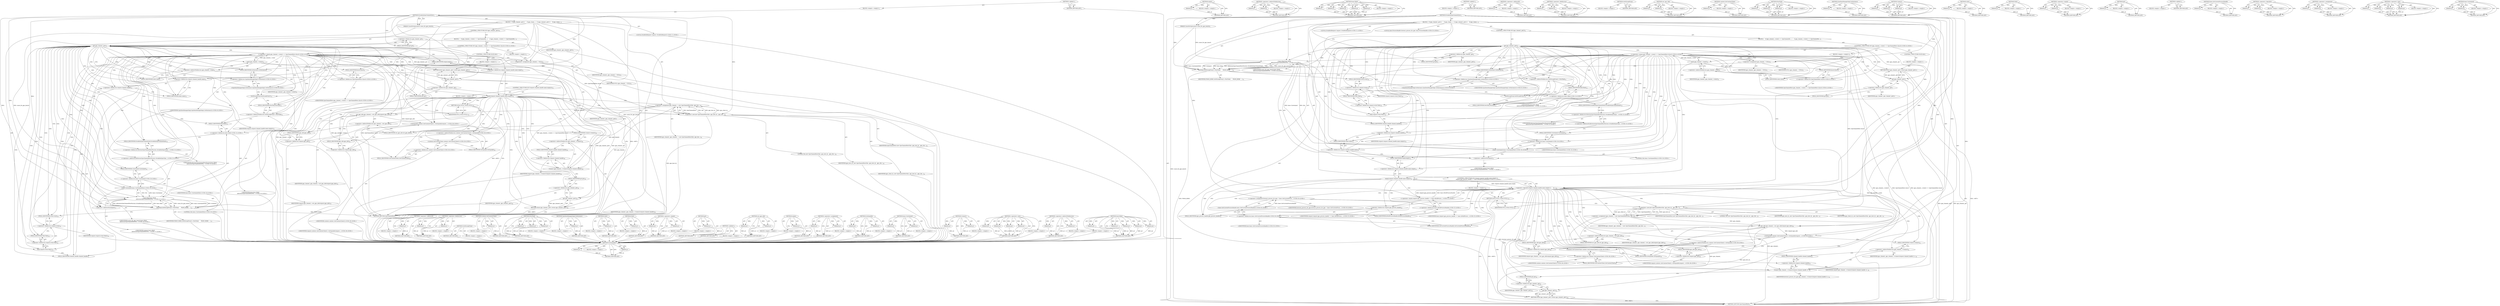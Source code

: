 digraph "base.Unretained" {
vulnerable_245 [label=<(METHOD,SetGpuInfo)>];
vulnerable_246 [label=<(PARAM,p1)>];
vulnerable_247 [label=<(PARAM,p2)>];
vulnerable_248 [label=<(BLOCK,&lt;empty&gt;,&lt;empty&gt;)>];
vulnerable_249 [label=<(METHOD_RETURN,ANY)>];
vulnerable_225 [label=<(METHOD,empty)>];
vulnerable_226 [label=<(PARAM,p1)>];
vulnerable_227 [label=<(BLOCK,&lt;empty&gt;,&lt;empty&gt;)>];
vulnerable_228 [label=<(METHOD_RETURN,ANY)>];
vulnerable_176 [label=<(METHOD,&lt;operator&gt;.indirectFieldAccess)>];
vulnerable_177 [label=<(PARAM,p1)>];
vulnerable_178 [label=<(PARAM,p2)>];
vulnerable_179 [label=<(BLOCK,&lt;empty&gt;,&lt;empty&gt;)>];
vulnerable_180 [label=<(METHOD_RETURN,ANY)>];
vulnerable_199 [label=<(METHOD,base.Bind)>];
vulnerable_200 [label=<(PARAM,p1)>];
vulnerable_201 [label=<(PARAM,p2)>];
vulnerable_202 [label=<(PARAM,p3)>];
vulnerable_203 [label=<(PARAM,p4)>];
vulnerable_204 [label=<(PARAM,p5)>];
vulnerable_205 [label=<(BLOCK,&lt;empty&gt;,&lt;empty&gt;)>];
vulnerable_206 [label=<(METHOD_RETURN,ANY)>];
vulnerable_6 [label=<(METHOD,&lt;global&gt;)<SUB>1</SUB>>];
vulnerable_7 [label=<(BLOCK,&lt;empty&gt;,&lt;empty&gt;)<SUB>1</SUB>>];
vulnerable_8 [label=<(METHOD,EstablishGpuChannelSync)<SUB>1</SUB>>];
vulnerable_9 [label=<(PARAM,CauseForGpuLaunch cause_for_gpu_launch)<SUB>2</SUB>>];
vulnerable_10 [label=<(BLOCK,{
  if (gpu_channel_.get()) {
    if (gpu_chann...,{
  if (gpu_channel_.get()) {
    if (gpu_chann...)<SUB>2</SUB>>];
vulnerable_11 [label=<(CONTROL_STRUCTURE,IF,if (gpu_channel_.get()))<SUB>3</SUB>>];
vulnerable_12 [label=<(get,gpu_channel_.get())<SUB>3</SUB>>];
vulnerable_13 [label=<(&lt;operator&gt;.fieldAccess,gpu_channel_.get)<SUB>3</SUB>>];
vulnerable_14 [label=<(IDENTIFIER,gpu_channel_,gpu_channel_.get())<SUB>3</SUB>>];
vulnerable_15 [label=<(FIELD_IDENTIFIER,get,get)<SUB>3</SUB>>];
vulnerable_16 [label=<(BLOCK,{
    if (gpu_channel_-&gt;state() == GpuChannelHo...,{
    if (gpu_channel_-&gt;state() == GpuChannelHo...)<SUB>3</SUB>>];
vulnerable_17 [label="<(CONTROL_STRUCTURE,IF,if (gpu_channel_-&gt;state() == GpuChannelHost::kLost))<SUB>4</SUB>>"];
vulnerable_18 [label="<(&lt;operator&gt;.equals,gpu_channel_-&gt;state() == GpuChannelHost::kLost)<SUB>4</SUB>>"];
vulnerable_19 [label=<(state,gpu_channel_-&gt;state())<SUB>4</SUB>>];
vulnerable_20 [label=<(&lt;operator&gt;.indirectFieldAccess,gpu_channel_-&gt;state)<SUB>4</SUB>>];
vulnerable_21 [label=<(IDENTIFIER,gpu_channel_,gpu_channel_-&gt;state())<SUB>4</SUB>>];
vulnerable_22 [label=<(FIELD_IDENTIFIER,state,state)<SUB>4</SUB>>];
vulnerable_23 [label="<(&lt;operator&gt;.fieldAccess,GpuChannelHost::kLost)<SUB>4</SUB>>"];
vulnerable_24 [label="<(IDENTIFIER,GpuChannelHost,gpu_channel_-&gt;state() == GpuChannelHost::kLost)<SUB>4</SUB>>"];
vulnerable_25 [label=<(FIELD_IDENTIFIER,kLost,kLost)<SUB>4</SUB>>];
vulnerable_26 [label=<(BLOCK,&lt;empty&gt;,&lt;empty&gt;)<SUB>5</SUB>>];
vulnerable_27 [label=<(&lt;operator&gt;.assignment,gpu_channel_ = NULL)<SUB>5</SUB>>];
vulnerable_28 [label=<(IDENTIFIER,gpu_channel_,gpu_channel_ = NULL)<SUB>5</SUB>>];
vulnerable_29 [label=<(IDENTIFIER,NULL,gpu_channel_ = NULL)<SUB>5</SUB>>];
vulnerable_30 [label=<(CONTROL_STRUCTURE,ELSE,else)<SUB>7</SUB>>];
vulnerable_31 [label=<(BLOCK,&lt;empty&gt;,&lt;empty&gt;)<SUB>7</SUB>>];
vulnerable_32 [label=<(RETURN,return gpu_channel_.get();,return gpu_channel_.get();)<SUB>7</SUB>>];
vulnerable_33 [label=<(get,gpu_channel_.get())<SUB>7</SUB>>];
vulnerable_34 [label=<(&lt;operator&gt;.fieldAccess,gpu_channel_.get)<SUB>7</SUB>>];
vulnerable_35 [label=<(IDENTIFIER,gpu_channel_,gpu_channel_.get())<SUB>7</SUB>>];
vulnerable_36 [label=<(FIELD_IDENTIFIER,get,get)<SUB>7</SUB>>];
vulnerable_37 [label="<(GpuDataManagerImpl.GetInstance,GpuDataManagerImpl::GetInstance())<SUB>9</SUB>>"];
vulnerable_38 [label="<(&lt;operator&gt;.fieldAccess,GpuDataManagerImpl::GetInstance)<SUB>9</SUB>>"];
vulnerable_39 [label="<(IDENTIFIER,GpuDataManagerImpl,GpuDataManagerImpl::GetInstance())<SUB>9</SUB>>"];
vulnerable_40 [label=<(FIELD_IDENTIFIER,GetInstance,GetInstance)<SUB>9</SUB>>];
vulnerable_41 [label="<(LOCAL,EstablishRequest request: EstablishRequest)<SUB>11</SUB>>"];
vulnerable_42 [label=<(PostTask,GetIOLoopProxy()-&gt;PostTask(
      FROM_HERE,
  ...)<SUB>12</SUB>>];
vulnerable_43 [label=<(&lt;operator&gt;.indirectFieldAccess,GetIOLoopProxy()-&gt;PostTask)<SUB>12</SUB>>];
vulnerable_44 [label=<(GetIOLoopProxy,GetIOLoopProxy())<SUB>12</SUB>>];
vulnerable_45 [label=<(FIELD_IDENTIFIER,PostTask,PostTask)<SUB>12</SUB>>];
vulnerable_46 [label=<(IDENTIFIER,FROM_HERE,GetIOLoopProxy()-&gt;PostTask(
      FROM_HERE,
  ...)<SUB>13</SUB>>];
vulnerable_47 [label="<(base.Bind,base::Bind(
          &amp;BrowserGpuChannelHostFac...)<SUB>14</SUB>>"];
vulnerable_48 [label="<(&lt;operator&gt;.fieldAccess,base::Bind)<SUB>14</SUB>>"];
vulnerable_49 [label="<(IDENTIFIER,base,base::Bind(
          &amp;BrowserGpuChannelHostFac...)<SUB>14</SUB>>"];
vulnerable_50 [label=<(FIELD_IDENTIFIER,Bind,Bind)<SUB>14</SUB>>];
vulnerable_51 [label="<(&lt;operator&gt;.addressOf,&amp;BrowserGpuChannelHostFactory::EstablishGpuChan...)<SUB>15</SUB>>"];
vulnerable_52 [label="<(&lt;operator&gt;.fieldAccess,BrowserGpuChannelHostFactory::EstablishGpuChann...)<SUB>15</SUB>>"];
vulnerable_53 [label="<(IDENTIFIER,BrowserGpuChannelHostFactory,base::Bind(
          &amp;BrowserGpuChannelHostFac...)<SUB>15</SUB>>"];
vulnerable_54 [label=<(FIELD_IDENTIFIER,EstablishGpuChannelOnIO,EstablishGpuChannelOnIO)<SUB>15</SUB>>];
vulnerable_55 [label="<(base.Unretained,base::Unretained(this))<SUB>16</SUB>>"];
vulnerable_56 [label="<(&lt;operator&gt;.fieldAccess,base::Unretained)<SUB>16</SUB>>"];
vulnerable_57 [label="<(IDENTIFIER,base,base::Unretained(this))<SUB>16</SUB>>"];
vulnerable_58 [label=<(FIELD_IDENTIFIER,Unretained,Unretained)<SUB>16</SUB>>];
vulnerable_59 [label="<(LITERAL,this,base::Unretained(this))<SUB>16</SUB>>"];
vulnerable_60 [label=<(&lt;operator&gt;.addressOf,&amp;request)<SUB>17</SUB>>];
vulnerable_61 [label="<(IDENTIFIER,request,base::Bind(
          &amp;BrowserGpuChannelHostFac...)<SUB>17</SUB>>"];
vulnerable_62 [label="<(IDENTIFIER,cause_for_gpu_launch,base::Bind(
          &amp;BrowserGpuChannelHostFac...)<SUB>18</SUB>>"];
vulnerable_63 [label=<(Wait,request.event.Wait())<SUB>19</SUB>>];
vulnerable_64 [label=<(&lt;operator&gt;.fieldAccess,request.event.Wait)<SUB>19</SUB>>];
vulnerable_65 [label=<(&lt;operator&gt;.fieldAccess,request.event)<SUB>19</SUB>>];
vulnerable_66 [label=<(IDENTIFIER,request,request.event.Wait())<SUB>19</SUB>>];
vulnerable_67 [label=<(FIELD_IDENTIFIER,event,event)<SUB>19</SUB>>];
vulnerable_68 [label=<(FIELD_IDENTIFIER,Wait,Wait)<SUB>19</SUB>>];
vulnerable_69 [label="<(CONTROL_STRUCTURE,IF,if (request.channel_handle.name.empty() ||
      request.gpu_process_handle == base::kNullProcessHandle))<SUB>21</SUB>>"];
vulnerable_70 [label=<(&lt;operator&gt;.logicalOr,request.channel_handle.name.empty() ||
      re...)<SUB>21</SUB>>];
vulnerable_71 [label=<(empty,request.channel_handle.name.empty())<SUB>21</SUB>>];
vulnerable_72 [label=<(&lt;operator&gt;.fieldAccess,request.channel_handle.name.empty)<SUB>21</SUB>>];
vulnerable_73 [label=<(&lt;operator&gt;.fieldAccess,request.channel_handle.name)<SUB>21</SUB>>];
vulnerable_74 [label=<(&lt;operator&gt;.fieldAccess,request.channel_handle)<SUB>21</SUB>>];
vulnerable_75 [label=<(IDENTIFIER,request,request.channel_handle.name.empty())<SUB>21</SUB>>];
vulnerable_76 [label=<(FIELD_IDENTIFIER,channel_handle,channel_handle)<SUB>21</SUB>>];
vulnerable_77 [label=<(FIELD_IDENTIFIER,name,name)<SUB>21</SUB>>];
vulnerable_78 [label=<(FIELD_IDENTIFIER,empty,empty)<SUB>21</SUB>>];
vulnerable_79 [label="<(&lt;operator&gt;.equals,request.gpu_process_handle == base::kNullProces...)<SUB>22</SUB>>"];
vulnerable_80 [label=<(&lt;operator&gt;.fieldAccess,request.gpu_process_handle)<SUB>22</SUB>>];
vulnerable_81 [label="<(IDENTIFIER,request,request.gpu_process_handle == base::kNullProces...)<SUB>22</SUB>>"];
vulnerable_82 [label=<(FIELD_IDENTIFIER,gpu_process_handle,gpu_process_handle)<SUB>22</SUB>>];
vulnerable_83 [label="<(&lt;operator&gt;.fieldAccess,base::kNullProcessHandle)<SUB>22</SUB>>"];
vulnerable_84 [label="<(IDENTIFIER,base,request.gpu_process_handle == base::kNullProces...)<SUB>22</SUB>>"];
vulnerable_85 [label=<(FIELD_IDENTIFIER,kNullProcessHandle,kNullProcessHandle)<SUB>22</SUB>>];
vulnerable_86 [label=<(BLOCK,&lt;empty&gt;,&lt;empty&gt;)<SUB>23</SUB>>];
vulnerable_87 [label=<(RETURN,return NULL;,return NULL;)<SUB>23</SUB>>];
vulnerable_88 [label=<(IDENTIFIER,NULL,return NULL;)<SUB>23</SUB>>];
vulnerable_89 [label="<(LOCAL,base.ProcessHandle browser_process_for_gpu: base.ProcessHandle)<SUB>25</SUB>>"];
vulnerable_90 [label="<(&lt;operator&gt;.assignment,browser_process_for_gpu = base::GetCurrentProce...)<SUB>35</SUB>>"];
vulnerable_91 [label="<(IDENTIFIER,browser_process_for_gpu,browser_process_for_gpu = base::GetCurrentProce...)<SUB>35</SUB>>"];
vulnerable_92 [label="<(base.GetCurrentProcessHandle,base::GetCurrentProcessHandle())<SUB>35</SUB>>"];
vulnerable_93 [label="<(&lt;operator&gt;.fieldAccess,base::GetCurrentProcessHandle)<SUB>35</SUB>>"];
vulnerable_94 [label="<(IDENTIFIER,base,base::GetCurrentProcessHandle())<SUB>35</SUB>>"];
vulnerable_95 [label=<(FIELD_IDENTIFIER,GetCurrentProcessHandle,GetCurrentProcessHandle)<SUB>35</SUB>>];
vulnerable_96 [label=<(&lt;operator&gt;.assignment,gpu_channel_ = new GpuChannelHost(this, gpu_hos...)<SUB>37</SUB>>];
vulnerable_97 [label=<(IDENTIFIER,gpu_channel_,gpu_channel_ = new GpuChannelHost(this, gpu_hos...)<SUB>37</SUB>>];
vulnerable_98 [label=<(&lt;operator&gt;.new,new GpuChannelHost(this, gpu_host_id_, gpu_clie...)<SUB>37</SUB>>];
vulnerable_99 [label=<(IDENTIFIER,GpuChannelHost,new GpuChannelHost(this, gpu_host_id_, gpu_clie...)<SUB>37</SUB>>];
vulnerable_100 [label=<(LITERAL,this,new GpuChannelHost(this, gpu_host_id_, gpu_clie...)<SUB>37</SUB>>];
vulnerable_101 [label=<(IDENTIFIER,gpu_host_id_,new GpuChannelHost(this, gpu_host_id_, gpu_clie...)<SUB>37</SUB>>];
vulnerable_102 [label=<(IDENTIFIER,gpu_client_id_,new GpuChannelHost(this, gpu_host_id_, gpu_clie...)<SUB>37</SUB>>];
vulnerable_103 [label=<(set_gpu_info,gpu_channel_-&gt;set_gpu_info(request.gpu_info))<SUB>38</SUB>>];
vulnerable_104 [label=<(&lt;operator&gt;.indirectFieldAccess,gpu_channel_-&gt;set_gpu_info)<SUB>38</SUB>>];
vulnerable_105 [label=<(IDENTIFIER,gpu_channel_,gpu_channel_-&gt;set_gpu_info(request.gpu_info))<SUB>38</SUB>>];
vulnerable_106 [label=<(FIELD_IDENTIFIER,set_gpu_info,set_gpu_info)<SUB>38</SUB>>];
vulnerable_107 [label=<(&lt;operator&gt;.fieldAccess,request.gpu_info)<SUB>38</SUB>>];
vulnerable_108 [label=<(IDENTIFIER,request,gpu_channel_-&gt;set_gpu_info(request.gpu_info))<SUB>38</SUB>>];
vulnerable_109 [label=<(FIELD_IDENTIFIER,gpu_info,gpu_info)<SUB>38</SUB>>];
vulnerable_110 [label="<(SetGpuInfo,content::GetContentClient()-&gt;SetGpuInfo(request...)<SUB>39</SUB>>"];
vulnerable_111 [label="<(&lt;operator&gt;.indirectFieldAccess,content::GetContentClient()-&gt;SetGpuInfo)<SUB>39</SUB>>"];
vulnerable_112 [label="<(content.GetContentClient,content::GetContentClient())<SUB>39</SUB>>"];
vulnerable_113 [label="<(&lt;operator&gt;.fieldAccess,content::GetContentClient)<SUB>39</SUB>>"];
vulnerable_114 [label="<(IDENTIFIER,content,content::GetContentClient())<SUB>39</SUB>>"];
vulnerable_115 [label=<(FIELD_IDENTIFIER,GetContentClient,GetContentClient)<SUB>39</SUB>>];
vulnerable_116 [label=<(FIELD_IDENTIFIER,SetGpuInfo,SetGpuInfo)<SUB>39</SUB>>];
vulnerable_117 [label=<(&lt;operator&gt;.fieldAccess,request.gpu_info)<SUB>39</SUB>>];
vulnerable_118 [label="<(IDENTIFIER,request,content::GetContentClient()-&gt;SetGpuInfo(request...)<SUB>39</SUB>>"];
vulnerable_119 [label=<(FIELD_IDENTIFIER,gpu_info,gpu_info)<SUB>39</SUB>>];
vulnerable_120 [label=<(Connect,gpu_channel_-&gt;Connect(request.channel_handle, b...)<SUB>41</SUB>>];
vulnerable_121 [label=<(&lt;operator&gt;.indirectFieldAccess,gpu_channel_-&gt;Connect)<SUB>41</SUB>>];
vulnerable_122 [label=<(IDENTIFIER,gpu_channel_,gpu_channel_-&gt;Connect(request.channel_handle, b...)<SUB>41</SUB>>];
vulnerable_123 [label=<(FIELD_IDENTIFIER,Connect,Connect)<SUB>41</SUB>>];
vulnerable_124 [label=<(&lt;operator&gt;.fieldAccess,request.channel_handle)<SUB>41</SUB>>];
vulnerable_125 [label=<(IDENTIFIER,request,gpu_channel_-&gt;Connect(request.channel_handle, b...)<SUB>41</SUB>>];
vulnerable_126 [label=<(FIELD_IDENTIFIER,channel_handle,channel_handle)<SUB>41</SUB>>];
vulnerable_127 [label=<(IDENTIFIER,browser_process_for_gpu,gpu_channel_-&gt;Connect(request.channel_handle, b...)<SUB>41</SUB>>];
vulnerable_128 [label=<(RETURN,return gpu_channel_.get();,return gpu_channel_.get();)<SUB>43</SUB>>];
vulnerable_129 [label=<(get,gpu_channel_.get())<SUB>43</SUB>>];
vulnerable_130 [label=<(&lt;operator&gt;.fieldAccess,gpu_channel_.get)<SUB>43</SUB>>];
vulnerable_131 [label=<(IDENTIFIER,gpu_channel_,gpu_channel_.get())<SUB>43</SUB>>];
vulnerable_132 [label=<(FIELD_IDENTIFIER,get,get)<SUB>43</SUB>>];
vulnerable_133 [label=<(METHOD_RETURN,GpuChannelHost)<SUB>1</SUB>>];
vulnerable_135 [label=<(METHOD_RETURN,ANY)<SUB>1</SUB>>];
vulnerable_207 [label=<(METHOD,&lt;operator&gt;.addressOf)>];
vulnerable_208 [label=<(PARAM,p1)>];
vulnerable_209 [label=<(BLOCK,&lt;empty&gt;,&lt;empty&gt;)>];
vulnerable_210 [label=<(METHOD_RETURN,ANY)>];
vulnerable_162 [label=<(METHOD,&lt;operator&gt;.fieldAccess)>];
vulnerable_163 [label=<(PARAM,p1)>];
vulnerable_164 [label=<(PARAM,p2)>];
vulnerable_165 [label=<(BLOCK,&lt;empty&gt;,&lt;empty&gt;)>];
vulnerable_166 [label=<(METHOD_RETURN,ANY)>];
vulnerable_196 [label=<(METHOD,GetIOLoopProxy)>];
vulnerable_197 [label=<(BLOCK,&lt;empty&gt;,&lt;empty&gt;)>];
vulnerable_198 [label=<(METHOD_RETURN,ANY)>];
vulnerable_240 [label=<(METHOD,set_gpu_info)>];
vulnerable_241 [label=<(PARAM,p1)>];
vulnerable_242 [label=<(PARAM,p2)>];
vulnerable_243 [label=<(BLOCK,&lt;empty&gt;,&lt;empty&gt;)>];
vulnerable_244 [label=<(METHOD_RETURN,ANY)>];
vulnerable_250 [label=<(METHOD,content.GetContentClient)>];
vulnerable_251 [label=<(PARAM,p1)>];
vulnerable_252 [label=<(BLOCK,&lt;empty&gt;,&lt;empty&gt;)>];
vulnerable_253 [label=<(METHOD_RETURN,ANY)>];
vulnerable_190 [label=<(METHOD,PostTask)>];
vulnerable_191 [label=<(PARAM,p1)>];
vulnerable_192 [label=<(PARAM,p2)>];
vulnerable_193 [label=<(PARAM,p3)>];
vulnerable_194 [label=<(BLOCK,&lt;empty&gt;,&lt;empty&gt;)>];
vulnerable_195 [label=<(METHOD_RETURN,ANY)>];
vulnerable_186 [label=<(METHOD,GpuDataManagerImpl.GetInstance)>];
vulnerable_187 [label=<(PARAM,p1)>];
vulnerable_188 [label=<(BLOCK,&lt;empty&gt;,&lt;empty&gt;)>];
vulnerable_189 [label=<(METHOD_RETURN,ANY)>];
vulnerable_254 [label=<(METHOD,Connect)>];
vulnerable_255 [label=<(PARAM,p1)>];
vulnerable_256 [label=<(PARAM,p2)>];
vulnerable_257 [label=<(PARAM,p3)>];
vulnerable_258 [label=<(BLOCK,&lt;empty&gt;,&lt;empty&gt;)>];
vulnerable_259 [label=<(METHOD_RETURN,ANY)>];
vulnerable_172 [label=<(METHOD,state)>];
vulnerable_173 [label=<(PARAM,p1)>];
vulnerable_174 [label=<(BLOCK,&lt;empty&gt;,&lt;empty&gt;)>];
vulnerable_175 [label=<(METHOD_RETURN,ANY)>];
vulnerable_216 [label=<(METHOD,Wait)>];
vulnerable_217 [label=<(PARAM,p1)>];
vulnerable_218 [label=<(BLOCK,&lt;empty&gt;,&lt;empty&gt;)>];
vulnerable_219 [label=<(METHOD_RETURN,ANY)>];
vulnerable_167 [label=<(METHOD,&lt;operator&gt;.equals)>];
vulnerable_168 [label=<(PARAM,p1)>];
vulnerable_169 [label=<(PARAM,p2)>];
vulnerable_170 [label=<(BLOCK,&lt;empty&gt;,&lt;empty&gt;)>];
vulnerable_171 [label=<(METHOD_RETURN,ANY)>];
vulnerable_158 [label=<(METHOD,get)>];
vulnerable_159 [label=<(PARAM,p1)>];
vulnerable_160 [label=<(BLOCK,&lt;empty&gt;,&lt;empty&gt;)>];
vulnerable_161 [label=<(METHOD_RETURN,ANY)>];
vulnerable_152 [label=<(METHOD,&lt;global&gt;)<SUB>1</SUB>>];
vulnerable_153 [label=<(BLOCK,&lt;empty&gt;,&lt;empty&gt;)>];
vulnerable_154 [label=<(METHOD_RETURN,ANY)>];
vulnerable_229 [label=<(METHOD,base.GetCurrentProcessHandle)>];
vulnerable_230 [label=<(PARAM,p1)>];
vulnerable_231 [label=<(BLOCK,&lt;empty&gt;,&lt;empty&gt;)>];
vulnerable_232 [label=<(METHOD_RETURN,ANY)>];
vulnerable_220 [label=<(METHOD,&lt;operator&gt;.logicalOr)>];
vulnerable_221 [label=<(PARAM,p1)>];
vulnerable_222 [label=<(PARAM,p2)>];
vulnerable_223 [label=<(BLOCK,&lt;empty&gt;,&lt;empty&gt;)>];
vulnerable_224 [label=<(METHOD_RETURN,ANY)>];
vulnerable_181 [label=<(METHOD,&lt;operator&gt;.assignment)>];
vulnerable_182 [label=<(PARAM,p1)>];
vulnerable_183 [label=<(PARAM,p2)>];
vulnerable_184 [label=<(BLOCK,&lt;empty&gt;,&lt;empty&gt;)>];
vulnerable_185 [label=<(METHOD_RETURN,ANY)>];
vulnerable_233 [label=<(METHOD,&lt;operator&gt;.new)>];
vulnerable_234 [label=<(PARAM,p1)>];
vulnerable_235 [label=<(PARAM,p2)>];
vulnerable_236 [label=<(PARAM,p3)>];
vulnerable_237 [label=<(PARAM,p4)>];
vulnerable_238 [label=<(BLOCK,&lt;empty&gt;,&lt;empty&gt;)>];
vulnerable_239 [label=<(METHOD_RETURN,ANY)>];
vulnerable_211 [label=<(METHOD,base.Unretained)>];
vulnerable_212 [label=<(PARAM,p1)>];
vulnerable_213 [label=<(PARAM,p2)>];
vulnerable_214 [label=<(BLOCK,&lt;empty&gt;,&lt;empty&gt;)>];
vulnerable_215 [label=<(METHOD_RETURN,ANY)>];
fixed_227 [label=<(METHOD,Connect)>];
fixed_228 [label=<(PARAM,p1)>];
fixed_229 [label=<(PARAM,p2)>];
fixed_230 [label=<(BLOCK,&lt;empty&gt;,&lt;empty&gt;)>];
fixed_231 [label=<(METHOD_RETURN,ANY)>];
fixed_206 [label=<(METHOD,&lt;operator&gt;.new)>];
fixed_207 [label=<(PARAM,p1)>];
fixed_208 [label=<(PARAM,p2)>];
fixed_209 [label=<(PARAM,p3)>];
fixed_210 [label=<(PARAM,p4)>];
fixed_211 [label=<(BLOCK,&lt;empty&gt;,&lt;empty&gt;)>];
fixed_212 [label=<(METHOD_RETURN,ANY)>];
fixed_158 [label=<(METHOD,&lt;operator&gt;.indirectFieldAccess)>];
fixed_159 [label=<(PARAM,p1)>];
fixed_160 [label=<(PARAM,p2)>];
fixed_161 [label=<(BLOCK,&lt;empty&gt;,&lt;empty&gt;)>];
fixed_162 [label=<(METHOD_RETURN,ANY)>];
fixed_181 [label=<(METHOD,base.Bind)>];
fixed_182 [label=<(PARAM,p1)>];
fixed_183 [label=<(PARAM,p2)>];
fixed_184 [label=<(PARAM,p3)>];
fixed_185 [label=<(PARAM,p4)>];
fixed_186 [label=<(PARAM,p5)>];
fixed_187 [label=<(BLOCK,&lt;empty&gt;,&lt;empty&gt;)>];
fixed_188 [label=<(METHOD_RETURN,ANY)>];
fixed_6 [label=<(METHOD,&lt;global&gt;)<SUB>1</SUB>>];
fixed_7 [label=<(BLOCK,&lt;empty&gt;,&lt;empty&gt;)<SUB>1</SUB>>];
fixed_8 [label=<(METHOD,EstablishGpuChannelSync)<SUB>1</SUB>>];
fixed_9 [label=<(PARAM,CauseForGpuLaunch cause_for_gpu_launch)<SUB>2</SUB>>];
fixed_10 [label=<(BLOCK,{
  if (gpu_channel_.get()) {
    if (gpu_chann...,{
  if (gpu_channel_.get()) {
    if (gpu_chann...)<SUB>2</SUB>>];
fixed_11 [label=<(CONTROL_STRUCTURE,IF,if (gpu_channel_.get()))<SUB>3</SUB>>];
fixed_12 [label=<(get,gpu_channel_.get())<SUB>3</SUB>>];
fixed_13 [label=<(&lt;operator&gt;.fieldAccess,gpu_channel_.get)<SUB>3</SUB>>];
fixed_14 [label=<(IDENTIFIER,gpu_channel_,gpu_channel_.get())<SUB>3</SUB>>];
fixed_15 [label=<(FIELD_IDENTIFIER,get,get)<SUB>3</SUB>>];
fixed_16 [label=<(BLOCK,{
    if (gpu_channel_-&gt;state() == GpuChannelHo...,{
    if (gpu_channel_-&gt;state() == GpuChannelHo...)<SUB>3</SUB>>];
fixed_17 [label="<(CONTROL_STRUCTURE,IF,if (gpu_channel_-&gt;state() == GpuChannelHost::kLost))<SUB>4</SUB>>"];
fixed_18 [label="<(&lt;operator&gt;.equals,gpu_channel_-&gt;state() == GpuChannelHost::kLost)<SUB>4</SUB>>"];
fixed_19 [label=<(state,gpu_channel_-&gt;state())<SUB>4</SUB>>];
fixed_20 [label=<(&lt;operator&gt;.indirectFieldAccess,gpu_channel_-&gt;state)<SUB>4</SUB>>];
fixed_21 [label=<(IDENTIFIER,gpu_channel_,gpu_channel_-&gt;state())<SUB>4</SUB>>];
fixed_22 [label=<(FIELD_IDENTIFIER,state,state)<SUB>4</SUB>>];
fixed_23 [label="<(&lt;operator&gt;.fieldAccess,GpuChannelHost::kLost)<SUB>4</SUB>>"];
fixed_24 [label="<(IDENTIFIER,GpuChannelHost,gpu_channel_-&gt;state() == GpuChannelHost::kLost)<SUB>4</SUB>>"];
fixed_25 [label=<(FIELD_IDENTIFIER,kLost,kLost)<SUB>4</SUB>>];
fixed_26 [label=<(BLOCK,&lt;empty&gt;,&lt;empty&gt;)<SUB>5</SUB>>];
fixed_27 [label=<(&lt;operator&gt;.assignment,gpu_channel_ = NULL)<SUB>5</SUB>>];
fixed_28 [label=<(IDENTIFIER,gpu_channel_,gpu_channel_ = NULL)<SUB>5</SUB>>];
fixed_29 [label=<(IDENTIFIER,NULL,gpu_channel_ = NULL)<SUB>5</SUB>>];
fixed_30 [label=<(CONTROL_STRUCTURE,ELSE,else)<SUB>7</SUB>>];
fixed_31 [label=<(BLOCK,&lt;empty&gt;,&lt;empty&gt;)<SUB>7</SUB>>];
fixed_32 [label=<(RETURN,return gpu_channel_.get();,return gpu_channel_.get();)<SUB>7</SUB>>];
fixed_33 [label=<(get,gpu_channel_.get())<SUB>7</SUB>>];
fixed_34 [label=<(&lt;operator&gt;.fieldAccess,gpu_channel_.get)<SUB>7</SUB>>];
fixed_35 [label=<(IDENTIFIER,gpu_channel_,gpu_channel_.get())<SUB>7</SUB>>];
fixed_36 [label=<(FIELD_IDENTIFIER,get,get)<SUB>7</SUB>>];
fixed_37 [label="<(GpuDataManagerImpl.GetInstance,GpuDataManagerImpl::GetInstance())<SUB>9</SUB>>"];
fixed_38 [label="<(&lt;operator&gt;.fieldAccess,GpuDataManagerImpl::GetInstance)<SUB>9</SUB>>"];
fixed_39 [label="<(IDENTIFIER,GpuDataManagerImpl,GpuDataManagerImpl::GetInstance())<SUB>9</SUB>>"];
fixed_40 [label=<(FIELD_IDENTIFIER,GetInstance,GetInstance)<SUB>9</SUB>>];
fixed_41 [label="<(LOCAL,EstablishRequest request: EstablishRequest)<SUB>11</SUB>>"];
fixed_42 [label=<(PostTask,GetIOLoopProxy()-&gt;PostTask(
      FROM_HERE,
  ...)<SUB>12</SUB>>];
fixed_43 [label=<(&lt;operator&gt;.indirectFieldAccess,GetIOLoopProxy()-&gt;PostTask)<SUB>12</SUB>>];
fixed_44 [label=<(GetIOLoopProxy,GetIOLoopProxy())<SUB>12</SUB>>];
fixed_45 [label=<(FIELD_IDENTIFIER,PostTask,PostTask)<SUB>12</SUB>>];
fixed_46 [label=<(IDENTIFIER,FROM_HERE,GetIOLoopProxy()-&gt;PostTask(
      FROM_HERE,
  ...)<SUB>13</SUB>>];
fixed_47 [label="<(base.Bind,base::Bind(
          &amp;BrowserGpuChannelHostFac...)<SUB>14</SUB>>"];
fixed_48 [label="<(&lt;operator&gt;.fieldAccess,base::Bind)<SUB>14</SUB>>"];
fixed_49 [label="<(IDENTIFIER,base,base::Bind(
          &amp;BrowserGpuChannelHostFac...)<SUB>14</SUB>>"];
fixed_50 [label=<(FIELD_IDENTIFIER,Bind,Bind)<SUB>14</SUB>>];
fixed_51 [label="<(&lt;operator&gt;.addressOf,&amp;BrowserGpuChannelHostFactory::EstablishGpuChan...)<SUB>15</SUB>>"];
fixed_52 [label="<(&lt;operator&gt;.fieldAccess,BrowserGpuChannelHostFactory::EstablishGpuChann...)<SUB>15</SUB>>"];
fixed_53 [label="<(IDENTIFIER,BrowserGpuChannelHostFactory,base::Bind(
          &amp;BrowserGpuChannelHostFac...)<SUB>15</SUB>>"];
fixed_54 [label=<(FIELD_IDENTIFIER,EstablishGpuChannelOnIO,EstablishGpuChannelOnIO)<SUB>15</SUB>>];
fixed_55 [label="<(base.Unretained,base::Unretained(this))<SUB>16</SUB>>"];
fixed_56 [label="<(&lt;operator&gt;.fieldAccess,base::Unretained)<SUB>16</SUB>>"];
fixed_57 [label="<(IDENTIFIER,base,base::Unretained(this))<SUB>16</SUB>>"];
fixed_58 [label=<(FIELD_IDENTIFIER,Unretained,Unretained)<SUB>16</SUB>>];
fixed_59 [label="<(LITERAL,this,base::Unretained(this))<SUB>16</SUB>>"];
fixed_60 [label=<(&lt;operator&gt;.addressOf,&amp;request)<SUB>17</SUB>>];
fixed_61 [label="<(IDENTIFIER,request,base::Bind(
          &amp;BrowserGpuChannelHostFac...)<SUB>17</SUB>>"];
fixed_62 [label="<(IDENTIFIER,cause_for_gpu_launch,base::Bind(
          &amp;BrowserGpuChannelHostFac...)<SUB>18</SUB>>"];
fixed_63 [label=<(Wait,request.event.Wait())<SUB>19</SUB>>];
fixed_64 [label=<(&lt;operator&gt;.fieldAccess,request.event.Wait)<SUB>19</SUB>>];
fixed_65 [label=<(&lt;operator&gt;.fieldAccess,request.event)<SUB>19</SUB>>];
fixed_66 [label=<(IDENTIFIER,request,request.event.Wait())<SUB>19</SUB>>];
fixed_67 [label=<(FIELD_IDENTIFIER,event,event)<SUB>19</SUB>>];
fixed_68 [label=<(FIELD_IDENTIFIER,Wait,Wait)<SUB>19</SUB>>];
fixed_69 [label=<(CONTROL_STRUCTURE,IF,if (request.channel_handle.name.empty()))<SUB>21</SUB>>];
fixed_70 [label=<(empty,request.channel_handle.name.empty())<SUB>21</SUB>>];
fixed_71 [label=<(&lt;operator&gt;.fieldAccess,request.channel_handle.name.empty)<SUB>21</SUB>>];
fixed_72 [label=<(&lt;operator&gt;.fieldAccess,request.channel_handle.name)<SUB>21</SUB>>];
fixed_73 [label=<(&lt;operator&gt;.fieldAccess,request.channel_handle)<SUB>21</SUB>>];
fixed_74 [label=<(IDENTIFIER,request,request.channel_handle.name.empty())<SUB>21</SUB>>];
fixed_75 [label=<(FIELD_IDENTIFIER,channel_handle,channel_handle)<SUB>21</SUB>>];
fixed_76 [label=<(FIELD_IDENTIFIER,name,name)<SUB>21</SUB>>];
fixed_77 [label=<(FIELD_IDENTIFIER,empty,empty)<SUB>21</SUB>>];
fixed_78 [label=<(BLOCK,&lt;empty&gt;,&lt;empty&gt;)<SUB>22</SUB>>];
fixed_79 [label=<(RETURN,return NULL;,return NULL;)<SUB>22</SUB>>];
fixed_80 [label=<(IDENTIFIER,NULL,return NULL;)<SUB>22</SUB>>];
fixed_81 [label=<(&lt;operator&gt;.assignment,gpu_channel_ = new GpuChannelHost(this, gpu_hos...)<SUB>24</SUB>>];
fixed_82 [label=<(IDENTIFIER,gpu_channel_,gpu_channel_ = new GpuChannelHost(this, gpu_hos...)<SUB>24</SUB>>];
fixed_83 [label=<(&lt;operator&gt;.new,new GpuChannelHost(this, gpu_host_id_, gpu_clie...)<SUB>24</SUB>>];
fixed_84 [label=<(IDENTIFIER,GpuChannelHost,new GpuChannelHost(this, gpu_host_id_, gpu_clie...)<SUB>24</SUB>>];
fixed_85 [label=<(LITERAL,this,new GpuChannelHost(this, gpu_host_id_, gpu_clie...)<SUB>24</SUB>>];
fixed_86 [label=<(IDENTIFIER,gpu_host_id_,new GpuChannelHost(this, gpu_host_id_, gpu_clie...)<SUB>24</SUB>>];
fixed_87 [label=<(IDENTIFIER,gpu_client_id_,new GpuChannelHost(this, gpu_host_id_, gpu_clie...)<SUB>24</SUB>>];
fixed_88 [label=<(set_gpu_info,gpu_channel_-&gt;set_gpu_info(request.gpu_info))<SUB>25</SUB>>];
fixed_89 [label=<(&lt;operator&gt;.indirectFieldAccess,gpu_channel_-&gt;set_gpu_info)<SUB>25</SUB>>];
fixed_90 [label=<(IDENTIFIER,gpu_channel_,gpu_channel_-&gt;set_gpu_info(request.gpu_info))<SUB>25</SUB>>];
fixed_91 [label=<(FIELD_IDENTIFIER,set_gpu_info,set_gpu_info)<SUB>25</SUB>>];
fixed_92 [label=<(&lt;operator&gt;.fieldAccess,request.gpu_info)<SUB>25</SUB>>];
fixed_93 [label=<(IDENTIFIER,request,gpu_channel_-&gt;set_gpu_info(request.gpu_info))<SUB>25</SUB>>];
fixed_94 [label=<(FIELD_IDENTIFIER,gpu_info,gpu_info)<SUB>25</SUB>>];
fixed_95 [label="<(SetGpuInfo,content::GetContentClient()-&gt;SetGpuInfo(request...)<SUB>26</SUB>>"];
fixed_96 [label="<(&lt;operator&gt;.indirectFieldAccess,content::GetContentClient()-&gt;SetGpuInfo)<SUB>26</SUB>>"];
fixed_97 [label="<(content.GetContentClient,content::GetContentClient())<SUB>26</SUB>>"];
fixed_98 [label="<(&lt;operator&gt;.fieldAccess,content::GetContentClient)<SUB>26</SUB>>"];
fixed_99 [label="<(IDENTIFIER,content,content::GetContentClient())<SUB>26</SUB>>"];
fixed_100 [label=<(FIELD_IDENTIFIER,GetContentClient,GetContentClient)<SUB>26</SUB>>];
fixed_101 [label=<(FIELD_IDENTIFIER,SetGpuInfo,SetGpuInfo)<SUB>26</SUB>>];
fixed_102 [label=<(&lt;operator&gt;.fieldAccess,request.gpu_info)<SUB>26</SUB>>];
fixed_103 [label="<(IDENTIFIER,request,content::GetContentClient()-&gt;SetGpuInfo(request...)<SUB>26</SUB>>"];
fixed_104 [label=<(FIELD_IDENTIFIER,gpu_info,gpu_info)<SUB>26</SUB>>];
fixed_105 [label=<(Connect,gpu_channel_-&gt;Connect(request.channel_handle))<SUB>28</SUB>>];
fixed_106 [label=<(&lt;operator&gt;.indirectFieldAccess,gpu_channel_-&gt;Connect)<SUB>28</SUB>>];
fixed_107 [label=<(IDENTIFIER,gpu_channel_,gpu_channel_-&gt;Connect(request.channel_handle))<SUB>28</SUB>>];
fixed_108 [label=<(FIELD_IDENTIFIER,Connect,Connect)<SUB>28</SUB>>];
fixed_109 [label=<(&lt;operator&gt;.fieldAccess,request.channel_handle)<SUB>28</SUB>>];
fixed_110 [label=<(IDENTIFIER,request,gpu_channel_-&gt;Connect(request.channel_handle))<SUB>28</SUB>>];
fixed_111 [label=<(FIELD_IDENTIFIER,channel_handle,channel_handle)<SUB>28</SUB>>];
fixed_112 [label=<(RETURN,return gpu_channel_.get();,return gpu_channel_.get();)<SUB>30</SUB>>];
fixed_113 [label=<(get,gpu_channel_.get())<SUB>30</SUB>>];
fixed_114 [label=<(&lt;operator&gt;.fieldAccess,gpu_channel_.get)<SUB>30</SUB>>];
fixed_115 [label=<(IDENTIFIER,gpu_channel_,gpu_channel_.get())<SUB>30</SUB>>];
fixed_116 [label=<(FIELD_IDENTIFIER,get,get)<SUB>30</SUB>>];
fixed_117 [label=<(METHOD_RETURN,GpuChannelHost)<SUB>1</SUB>>];
fixed_119 [label=<(METHOD_RETURN,ANY)<SUB>1</SUB>>];
fixed_189 [label=<(METHOD,&lt;operator&gt;.addressOf)>];
fixed_190 [label=<(PARAM,p1)>];
fixed_191 [label=<(BLOCK,&lt;empty&gt;,&lt;empty&gt;)>];
fixed_192 [label=<(METHOD_RETURN,ANY)>];
fixed_144 [label=<(METHOD,&lt;operator&gt;.fieldAccess)>];
fixed_145 [label=<(PARAM,p1)>];
fixed_146 [label=<(PARAM,p2)>];
fixed_147 [label=<(BLOCK,&lt;empty&gt;,&lt;empty&gt;)>];
fixed_148 [label=<(METHOD_RETURN,ANY)>];
fixed_178 [label=<(METHOD,GetIOLoopProxy)>];
fixed_179 [label=<(BLOCK,&lt;empty&gt;,&lt;empty&gt;)>];
fixed_180 [label=<(METHOD_RETURN,ANY)>];
fixed_223 [label=<(METHOD,content.GetContentClient)>];
fixed_224 [label=<(PARAM,p1)>];
fixed_225 [label=<(BLOCK,&lt;empty&gt;,&lt;empty&gt;)>];
fixed_226 [label=<(METHOD_RETURN,ANY)>];
fixed_172 [label=<(METHOD,PostTask)>];
fixed_173 [label=<(PARAM,p1)>];
fixed_174 [label=<(PARAM,p2)>];
fixed_175 [label=<(PARAM,p3)>];
fixed_176 [label=<(BLOCK,&lt;empty&gt;,&lt;empty&gt;)>];
fixed_177 [label=<(METHOD_RETURN,ANY)>];
fixed_168 [label=<(METHOD,GpuDataManagerImpl.GetInstance)>];
fixed_169 [label=<(PARAM,p1)>];
fixed_170 [label=<(BLOCK,&lt;empty&gt;,&lt;empty&gt;)>];
fixed_171 [label=<(METHOD_RETURN,ANY)>];
fixed_154 [label=<(METHOD,state)>];
fixed_155 [label=<(PARAM,p1)>];
fixed_156 [label=<(BLOCK,&lt;empty&gt;,&lt;empty&gt;)>];
fixed_157 [label=<(METHOD_RETURN,ANY)>];
fixed_198 [label=<(METHOD,Wait)>];
fixed_199 [label=<(PARAM,p1)>];
fixed_200 [label=<(BLOCK,&lt;empty&gt;,&lt;empty&gt;)>];
fixed_201 [label=<(METHOD_RETURN,ANY)>];
fixed_149 [label=<(METHOD,&lt;operator&gt;.equals)>];
fixed_150 [label=<(PARAM,p1)>];
fixed_151 [label=<(PARAM,p2)>];
fixed_152 [label=<(BLOCK,&lt;empty&gt;,&lt;empty&gt;)>];
fixed_153 [label=<(METHOD_RETURN,ANY)>];
fixed_140 [label=<(METHOD,get)>];
fixed_141 [label=<(PARAM,p1)>];
fixed_142 [label=<(BLOCK,&lt;empty&gt;,&lt;empty&gt;)>];
fixed_143 [label=<(METHOD_RETURN,ANY)>];
fixed_134 [label=<(METHOD,&lt;global&gt;)<SUB>1</SUB>>];
fixed_135 [label=<(BLOCK,&lt;empty&gt;,&lt;empty&gt;)>];
fixed_136 [label=<(METHOD_RETURN,ANY)>];
fixed_213 [label=<(METHOD,set_gpu_info)>];
fixed_214 [label=<(PARAM,p1)>];
fixed_215 [label=<(PARAM,p2)>];
fixed_216 [label=<(BLOCK,&lt;empty&gt;,&lt;empty&gt;)>];
fixed_217 [label=<(METHOD_RETURN,ANY)>];
fixed_202 [label=<(METHOD,empty)>];
fixed_203 [label=<(PARAM,p1)>];
fixed_204 [label=<(BLOCK,&lt;empty&gt;,&lt;empty&gt;)>];
fixed_205 [label=<(METHOD_RETURN,ANY)>];
fixed_163 [label=<(METHOD,&lt;operator&gt;.assignment)>];
fixed_164 [label=<(PARAM,p1)>];
fixed_165 [label=<(PARAM,p2)>];
fixed_166 [label=<(BLOCK,&lt;empty&gt;,&lt;empty&gt;)>];
fixed_167 [label=<(METHOD_RETURN,ANY)>];
fixed_218 [label=<(METHOD,SetGpuInfo)>];
fixed_219 [label=<(PARAM,p1)>];
fixed_220 [label=<(PARAM,p2)>];
fixed_221 [label=<(BLOCK,&lt;empty&gt;,&lt;empty&gt;)>];
fixed_222 [label=<(METHOD_RETURN,ANY)>];
fixed_193 [label=<(METHOD,base.Unretained)>];
fixed_194 [label=<(PARAM,p1)>];
fixed_195 [label=<(PARAM,p2)>];
fixed_196 [label=<(BLOCK,&lt;empty&gt;,&lt;empty&gt;)>];
fixed_197 [label=<(METHOD_RETURN,ANY)>];
vulnerable_245 -> vulnerable_246  [key=0, label="AST: "];
vulnerable_245 -> vulnerable_246  [key=1, label="DDG: "];
vulnerable_245 -> vulnerable_248  [key=0, label="AST: "];
vulnerable_245 -> vulnerable_247  [key=0, label="AST: "];
vulnerable_245 -> vulnerable_247  [key=1, label="DDG: "];
vulnerable_245 -> vulnerable_249  [key=0, label="AST: "];
vulnerable_245 -> vulnerable_249  [key=1, label="CFG: "];
vulnerable_246 -> vulnerable_249  [key=0, label="DDG: p1"];
vulnerable_247 -> vulnerable_249  [key=0, label="DDG: p2"];
vulnerable_225 -> vulnerable_226  [key=0, label="AST: "];
vulnerable_225 -> vulnerable_226  [key=1, label="DDG: "];
vulnerable_225 -> vulnerable_227  [key=0, label="AST: "];
vulnerable_225 -> vulnerable_228  [key=0, label="AST: "];
vulnerable_225 -> vulnerable_228  [key=1, label="CFG: "];
vulnerable_226 -> vulnerable_228  [key=0, label="DDG: p1"];
vulnerable_176 -> vulnerable_177  [key=0, label="AST: "];
vulnerable_176 -> vulnerable_177  [key=1, label="DDG: "];
vulnerable_176 -> vulnerable_179  [key=0, label="AST: "];
vulnerable_176 -> vulnerable_178  [key=0, label="AST: "];
vulnerable_176 -> vulnerable_178  [key=1, label="DDG: "];
vulnerable_176 -> vulnerable_180  [key=0, label="AST: "];
vulnerable_176 -> vulnerable_180  [key=1, label="CFG: "];
vulnerable_177 -> vulnerable_180  [key=0, label="DDG: p1"];
vulnerable_178 -> vulnerable_180  [key=0, label="DDG: p2"];
vulnerable_199 -> vulnerable_200  [key=0, label="AST: "];
vulnerable_199 -> vulnerable_200  [key=1, label="DDG: "];
vulnerable_199 -> vulnerable_205  [key=0, label="AST: "];
vulnerable_199 -> vulnerable_201  [key=0, label="AST: "];
vulnerable_199 -> vulnerable_201  [key=1, label="DDG: "];
vulnerable_199 -> vulnerable_206  [key=0, label="AST: "];
vulnerable_199 -> vulnerable_206  [key=1, label="CFG: "];
vulnerable_199 -> vulnerable_202  [key=0, label="AST: "];
vulnerable_199 -> vulnerable_202  [key=1, label="DDG: "];
vulnerable_199 -> vulnerable_203  [key=0, label="AST: "];
vulnerable_199 -> vulnerable_203  [key=1, label="DDG: "];
vulnerable_199 -> vulnerable_204  [key=0, label="AST: "];
vulnerable_199 -> vulnerable_204  [key=1, label="DDG: "];
vulnerable_200 -> vulnerable_206  [key=0, label="DDG: p1"];
vulnerable_201 -> vulnerable_206  [key=0, label="DDG: p2"];
vulnerable_202 -> vulnerable_206  [key=0, label="DDG: p3"];
vulnerable_203 -> vulnerable_206  [key=0, label="DDG: p4"];
vulnerable_204 -> vulnerable_206  [key=0, label="DDG: p5"];
vulnerable_6 -> vulnerable_7  [key=0, label="AST: "];
vulnerable_6 -> vulnerable_135  [key=0, label="AST: "];
vulnerable_6 -> vulnerable_135  [key=1, label="CFG: "];
vulnerable_7 -> vulnerable_8  [key=0, label="AST: "];
vulnerable_8 -> vulnerable_9  [key=0, label="AST: "];
vulnerable_8 -> vulnerable_9  [key=1, label="DDG: "];
vulnerable_8 -> vulnerable_10  [key=0, label="AST: "];
vulnerable_8 -> vulnerable_133  [key=0, label="AST: "];
vulnerable_8 -> vulnerable_15  [key=0, label="CFG: "];
vulnerable_8 -> vulnerable_42  [key=0, label="DDG: "];
vulnerable_8 -> vulnerable_103  [key=0, label="DDG: "];
vulnerable_8 -> vulnerable_110  [key=0, label="DDG: "];
vulnerable_8 -> vulnerable_120  [key=0, label="DDG: "];
vulnerable_8 -> vulnerable_47  [key=0, label="DDG: "];
vulnerable_8 -> vulnerable_98  [key=0, label="DDG: "];
vulnerable_8 -> vulnerable_55  [key=0, label="DDG: "];
vulnerable_8 -> vulnerable_79  [key=0, label="DDG: "];
vulnerable_8 -> vulnerable_88  [key=0, label="DDG: "];
vulnerable_8 -> vulnerable_27  [key=0, label="DDG: "];
vulnerable_9 -> vulnerable_133  [key=0, label="DDG: cause_for_gpu_launch"];
vulnerable_9 -> vulnerable_47  [key=0, label="DDG: cause_for_gpu_launch"];
vulnerable_10 -> vulnerable_11  [key=0, label="AST: "];
vulnerable_10 -> vulnerable_37  [key=0, label="AST: "];
vulnerable_10 -> vulnerable_41  [key=0, label="AST: "];
vulnerable_10 -> vulnerable_42  [key=0, label="AST: "];
vulnerable_10 -> vulnerable_63  [key=0, label="AST: "];
vulnerable_10 -> vulnerable_69  [key=0, label="AST: "];
vulnerable_10 -> vulnerable_89  [key=0, label="AST: "];
vulnerable_10 -> vulnerable_90  [key=0, label="AST: "];
vulnerable_10 -> vulnerable_96  [key=0, label="AST: "];
vulnerable_10 -> vulnerable_103  [key=0, label="AST: "];
vulnerable_10 -> vulnerable_110  [key=0, label="AST: "];
vulnerable_10 -> vulnerable_120  [key=0, label="AST: "];
vulnerable_10 -> vulnerable_128  [key=0, label="AST: "];
vulnerable_11 -> vulnerable_12  [key=0, label="AST: "];
vulnerable_11 -> vulnerable_16  [key=0, label="AST: "];
vulnerable_12 -> vulnerable_13  [key=0, label="AST: "];
vulnerable_12 -> vulnerable_22  [key=0, label="CFG: "];
vulnerable_12 -> vulnerable_22  [key=1, label="CDG: "];
vulnerable_12 -> vulnerable_40  [key=0, label="CFG: "];
vulnerable_12 -> vulnerable_40  [key=1, label="CDG: "];
vulnerable_12 -> vulnerable_33  [key=0, label="DDG: gpu_channel_.get"];
vulnerable_12 -> vulnerable_68  [key=0, label="CDG: "];
vulnerable_12 -> vulnerable_60  [key=0, label="CDG: "];
vulnerable_12 -> vulnerable_73  [key=0, label="CDG: "];
vulnerable_12 -> vulnerable_77  [key=0, label="CDG: "];
vulnerable_12 -> vulnerable_64  [key=0, label="CDG: "];
vulnerable_12 -> vulnerable_42  [key=0, label="CDG: "];
vulnerable_12 -> vulnerable_51  [key=0, label="CDG: "];
vulnerable_12 -> vulnerable_19  [key=0, label="CDG: "];
vulnerable_12 -> vulnerable_52  [key=0, label="CDG: "];
vulnerable_12 -> vulnerable_37  [key=0, label="CDG: "];
vulnerable_12 -> vulnerable_20  [key=0, label="CDG: "];
vulnerable_12 -> vulnerable_38  [key=0, label="CDG: "];
vulnerable_12 -> vulnerable_25  [key=0, label="CDG: "];
vulnerable_12 -> vulnerable_56  [key=0, label="CDG: "];
vulnerable_12 -> vulnerable_67  [key=0, label="CDG: "];
vulnerable_12 -> vulnerable_74  [key=0, label="CDG: "];
vulnerable_12 -> vulnerable_76  [key=0, label="CDG: "];
vulnerable_12 -> vulnerable_18  [key=0, label="CDG: "];
vulnerable_12 -> vulnerable_50  [key=0, label="CDG: "];
vulnerable_12 -> vulnerable_44  [key=0, label="CDG: "];
vulnerable_12 -> vulnerable_54  [key=0, label="CDG: "];
vulnerable_12 -> vulnerable_43  [key=0, label="CDG: "];
vulnerable_12 -> vulnerable_58  [key=0, label="CDG: "];
vulnerable_12 -> vulnerable_70  [key=0, label="CDG: "];
vulnerable_12 -> vulnerable_47  [key=0, label="CDG: "];
vulnerable_12 -> vulnerable_48  [key=0, label="CDG: "];
vulnerable_12 -> vulnerable_72  [key=0, label="CDG: "];
vulnerable_12 -> vulnerable_45  [key=0, label="CDG: "];
vulnerable_12 -> vulnerable_65  [key=0, label="CDG: "];
vulnerable_12 -> vulnerable_23  [key=0, label="CDG: "];
vulnerable_12 -> vulnerable_71  [key=0, label="CDG: "];
vulnerable_12 -> vulnerable_63  [key=0, label="CDG: "];
vulnerable_12 -> vulnerable_55  [key=0, label="CDG: "];
vulnerable_12 -> vulnerable_78  [key=0, label="CDG: "];
vulnerable_13 -> vulnerable_14  [key=0, label="AST: "];
vulnerable_13 -> vulnerable_15  [key=0, label="AST: "];
vulnerable_13 -> vulnerable_12  [key=0, label="CFG: "];
vulnerable_15 -> vulnerable_13  [key=0, label="CFG: "];
vulnerable_16 -> vulnerable_17  [key=0, label="AST: "];
vulnerable_17 -> vulnerable_18  [key=0, label="AST: "];
vulnerable_17 -> vulnerable_26  [key=0, label="AST: "];
vulnerable_17 -> vulnerable_30  [key=0, label="AST: "];
vulnerable_18 -> vulnerable_19  [key=0, label="AST: "];
vulnerable_18 -> vulnerable_23  [key=0, label="AST: "];
vulnerable_18 -> vulnerable_27  [key=0, label="CFG: "];
vulnerable_18 -> vulnerable_27  [key=1, label="CDG: "];
vulnerable_18 -> vulnerable_36  [key=0, label="CFG: "];
vulnerable_18 -> vulnerable_36  [key=1, label="CDG: "];
vulnerable_18 -> vulnerable_133  [key=0, label="DDG: gpu_channel_-&gt;state()"];
vulnerable_18 -> vulnerable_133  [key=1, label="DDG: GpuChannelHost::kLost"];
vulnerable_18 -> vulnerable_133  [key=2, label="DDG: gpu_channel_-&gt;state() == GpuChannelHost::kLost"];
vulnerable_18 -> vulnerable_98  [key=0, label="DDG: GpuChannelHost::kLost"];
vulnerable_18 -> vulnerable_34  [key=0, label="CDG: "];
vulnerable_18 -> vulnerable_68  [key=0, label="CDG: "];
vulnerable_18 -> vulnerable_60  [key=0, label="CDG: "];
vulnerable_18 -> vulnerable_73  [key=0, label="CDG: "];
vulnerable_18 -> vulnerable_77  [key=0, label="CDG: "];
vulnerable_18 -> vulnerable_64  [key=0, label="CDG: "];
vulnerable_18 -> vulnerable_42  [key=0, label="CDG: "];
vulnerable_18 -> vulnerable_51  [key=0, label="CDG: "];
vulnerable_18 -> vulnerable_52  [key=0, label="CDG: "];
vulnerable_18 -> vulnerable_37  [key=0, label="CDG: "];
vulnerable_18 -> vulnerable_38  [key=0, label="CDG: "];
vulnerable_18 -> vulnerable_56  [key=0, label="CDG: "];
vulnerable_18 -> vulnerable_67  [key=0, label="CDG: "];
vulnerable_18 -> vulnerable_74  [key=0, label="CDG: "];
vulnerable_18 -> vulnerable_40  [key=0, label="CDG: "];
vulnerable_18 -> vulnerable_76  [key=0, label="CDG: "];
vulnerable_18 -> vulnerable_50  [key=0, label="CDG: "];
vulnerable_18 -> vulnerable_44  [key=0, label="CDG: "];
vulnerable_18 -> vulnerable_54  [key=0, label="CDG: "];
vulnerable_18 -> vulnerable_43  [key=0, label="CDG: "];
vulnerable_18 -> vulnerable_58  [key=0, label="CDG: "];
vulnerable_18 -> vulnerable_33  [key=0, label="CDG: "];
vulnerable_18 -> vulnerable_70  [key=0, label="CDG: "];
vulnerable_18 -> vulnerable_47  [key=0, label="CDG: "];
vulnerable_18 -> vulnerable_48  [key=0, label="CDG: "];
vulnerable_18 -> vulnerable_32  [key=0, label="CDG: "];
vulnerable_18 -> vulnerable_72  [key=0, label="CDG: "];
vulnerable_18 -> vulnerable_45  [key=0, label="CDG: "];
vulnerable_18 -> vulnerable_65  [key=0, label="CDG: "];
vulnerable_18 -> vulnerable_71  [key=0, label="CDG: "];
vulnerable_18 -> vulnerable_63  [key=0, label="CDG: "];
vulnerable_18 -> vulnerable_55  [key=0, label="CDG: "];
vulnerable_18 -> vulnerable_78  [key=0, label="CDG: "];
vulnerable_19 -> vulnerable_20  [key=0, label="AST: "];
vulnerable_19 -> vulnerable_25  [key=0, label="CFG: "];
vulnerable_19 -> vulnerable_133  [key=0, label="DDG: gpu_channel_-&gt;state"];
vulnerable_19 -> vulnerable_18  [key=0, label="DDG: gpu_channel_-&gt;state"];
vulnerable_20 -> vulnerable_21  [key=0, label="AST: "];
vulnerable_20 -> vulnerable_22  [key=0, label="AST: "];
vulnerable_20 -> vulnerable_19  [key=0, label="CFG: "];
vulnerable_22 -> vulnerable_20  [key=0, label="CFG: "];
vulnerable_23 -> vulnerable_24  [key=0, label="AST: "];
vulnerable_23 -> vulnerable_25  [key=0, label="AST: "];
vulnerable_23 -> vulnerable_18  [key=0, label="CFG: "];
vulnerable_25 -> vulnerable_23  [key=0, label="CFG: "];
vulnerable_26 -> vulnerable_27  [key=0, label="AST: "];
vulnerable_27 -> vulnerable_28  [key=0, label="AST: "];
vulnerable_27 -> vulnerable_29  [key=0, label="AST: "];
vulnerable_27 -> vulnerable_40  [key=0, label="CFG: "];
vulnerable_30 -> vulnerable_31  [key=0, label="AST: "];
vulnerable_31 -> vulnerable_32  [key=0, label="AST: "];
vulnerable_32 -> vulnerable_33  [key=0, label="AST: "];
vulnerable_32 -> vulnerable_133  [key=0, label="CFG: "];
vulnerable_32 -> vulnerable_133  [key=1, label="DDG: &lt;RET&gt;"];
vulnerable_33 -> vulnerable_34  [key=0, label="AST: "];
vulnerable_33 -> vulnerable_32  [key=0, label="CFG: "];
vulnerable_33 -> vulnerable_32  [key=1, label="DDG: gpu_channel_.get()"];
vulnerable_33 -> vulnerable_133  [key=0, label="DDG: gpu_channel_.get"];
vulnerable_33 -> vulnerable_133  [key=1, label="DDG: gpu_channel_.get()"];
vulnerable_34 -> vulnerable_35  [key=0, label="AST: "];
vulnerable_34 -> vulnerable_36  [key=0, label="AST: "];
vulnerable_34 -> vulnerable_33  [key=0, label="CFG: "];
vulnerable_36 -> vulnerable_34  [key=0, label="CFG: "];
vulnerable_37 -> vulnerable_38  [key=0, label="AST: "];
vulnerable_37 -> vulnerable_44  [key=0, label="CFG: "];
vulnerable_38 -> vulnerable_39  [key=0, label="AST: "];
vulnerable_38 -> vulnerable_40  [key=0, label="AST: "];
vulnerable_38 -> vulnerable_37  [key=0, label="CFG: "];
vulnerable_40 -> vulnerable_38  [key=0, label="CFG: "];
vulnerable_42 -> vulnerable_43  [key=0, label="AST: "];
vulnerable_42 -> vulnerable_46  [key=0, label="AST: "];
vulnerable_42 -> vulnerable_47  [key=0, label="AST: "];
vulnerable_42 -> vulnerable_67  [key=0, label="CFG: "];
vulnerable_42 -> vulnerable_133  [key=0, label="DDG: FROM_HERE"];
vulnerable_43 -> vulnerable_44  [key=0, label="AST: "];
vulnerable_43 -> vulnerable_45  [key=0, label="AST: "];
vulnerable_43 -> vulnerable_50  [key=0, label="CFG: "];
vulnerable_44 -> vulnerable_45  [key=0, label="CFG: "];
vulnerable_45 -> vulnerable_43  [key=0, label="CFG: "];
vulnerable_47 -> vulnerable_48  [key=0, label="AST: "];
vulnerable_47 -> vulnerable_51  [key=0, label="AST: "];
vulnerable_47 -> vulnerable_55  [key=0, label="AST: "];
vulnerable_47 -> vulnerable_60  [key=0, label="AST: "];
vulnerable_47 -> vulnerable_62  [key=0, label="AST: "];
vulnerable_47 -> vulnerable_42  [key=0, label="CFG: "];
vulnerable_47 -> vulnerable_42  [key=1, label="DDG: cause_for_gpu_launch"];
vulnerable_47 -> vulnerable_42  [key=2, label="DDG: base::Unretained(this)"];
vulnerable_47 -> vulnerable_42  [key=3, label="DDG: &amp;request"];
vulnerable_47 -> vulnerable_42  [key=4, label="DDG: base::Bind"];
vulnerable_47 -> vulnerable_42  [key=5, label="DDG: &amp;BrowserGpuChannelHostFactory::EstablishGpuChannelOnIO"];
vulnerable_48 -> vulnerable_49  [key=0, label="AST: "];
vulnerable_48 -> vulnerable_50  [key=0, label="AST: "];
vulnerable_48 -> vulnerable_54  [key=0, label="CFG: "];
vulnerable_50 -> vulnerable_48  [key=0, label="CFG: "];
vulnerable_51 -> vulnerable_52  [key=0, label="AST: "];
vulnerable_51 -> vulnerable_58  [key=0, label="CFG: "];
vulnerable_52 -> vulnerable_53  [key=0, label="AST: "];
vulnerable_52 -> vulnerable_54  [key=0, label="AST: "];
vulnerable_52 -> vulnerable_51  [key=0, label="CFG: "];
vulnerable_54 -> vulnerable_52  [key=0, label="CFG: "];
vulnerable_55 -> vulnerable_56  [key=0, label="AST: "];
vulnerable_55 -> vulnerable_59  [key=0, label="AST: "];
vulnerable_55 -> vulnerable_60  [key=0, label="CFG: "];
vulnerable_55 -> vulnerable_47  [key=0, label="DDG: base::Unretained"];
vulnerable_55 -> vulnerable_47  [key=1, label="DDG: this"];
vulnerable_56 -> vulnerable_57  [key=0, label="AST: "];
vulnerable_56 -> vulnerable_58  [key=0, label="AST: "];
vulnerable_56 -> vulnerable_55  [key=0, label="CFG: "];
vulnerable_58 -> vulnerable_56  [key=0, label="CFG: "];
vulnerable_60 -> vulnerable_61  [key=0, label="AST: "];
vulnerable_60 -> vulnerable_47  [key=0, label="CFG: "];
vulnerable_63 -> vulnerable_64  [key=0, label="AST: "];
vulnerable_63 -> vulnerable_76  [key=0, label="CFG: "];
vulnerable_64 -> vulnerable_65  [key=0, label="AST: "];
vulnerable_64 -> vulnerable_68  [key=0, label="AST: "];
vulnerable_64 -> vulnerable_63  [key=0, label="CFG: "];
vulnerable_65 -> vulnerable_66  [key=0, label="AST: "];
vulnerable_65 -> vulnerable_67  [key=0, label="AST: "];
vulnerable_65 -> vulnerable_68  [key=0, label="CFG: "];
vulnerable_67 -> vulnerable_65  [key=0, label="CFG: "];
vulnerable_68 -> vulnerable_64  [key=0, label="CFG: "];
vulnerable_69 -> vulnerable_70  [key=0, label="AST: "];
vulnerable_69 -> vulnerable_86  [key=0, label="AST: "];
vulnerable_70 -> vulnerable_71  [key=0, label="AST: "];
vulnerable_70 -> vulnerable_79  [key=0, label="AST: "];
vulnerable_70 -> vulnerable_87  [key=0, label="CFG: "];
vulnerable_70 -> vulnerable_87  [key=1, label="CDG: "];
vulnerable_70 -> vulnerable_95  [key=0, label="CFG: "];
vulnerable_70 -> vulnerable_95  [key=1, label="CDG: "];
vulnerable_70 -> vulnerable_107  [key=0, label="CDG: "];
vulnerable_70 -> vulnerable_115  [key=0, label="CDG: "];
vulnerable_70 -> vulnerable_96  [key=0, label="CDG: "];
vulnerable_70 -> vulnerable_98  [key=0, label="CDG: "];
vulnerable_70 -> vulnerable_120  [key=0, label="CDG: "];
vulnerable_70 -> vulnerable_113  [key=0, label="CDG: "];
vulnerable_70 -> vulnerable_128  [key=0, label="CDG: "];
vulnerable_70 -> vulnerable_103  [key=0, label="CDG: "];
vulnerable_70 -> vulnerable_132  [key=0, label="CDG: "];
vulnerable_70 -> vulnerable_104  [key=0, label="CDG: "];
vulnerable_70 -> vulnerable_119  [key=0, label="CDG: "];
vulnerable_70 -> vulnerable_121  [key=0, label="CDG: "];
vulnerable_70 -> vulnerable_92  [key=0, label="CDG: "];
vulnerable_70 -> vulnerable_112  [key=0, label="CDG: "];
vulnerable_70 -> vulnerable_129  [key=0, label="CDG: "];
vulnerable_70 -> vulnerable_93  [key=0, label="CDG: "];
vulnerable_70 -> vulnerable_90  [key=0, label="CDG: "];
vulnerable_70 -> vulnerable_130  [key=0, label="CDG: "];
vulnerable_70 -> vulnerable_111  [key=0, label="CDG: "];
vulnerable_70 -> vulnerable_116  [key=0, label="CDG: "];
vulnerable_70 -> vulnerable_123  [key=0, label="CDG: "];
vulnerable_70 -> vulnerable_106  [key=0, label="CDG: "];
vulnerable_70 -> vulnerable_126  [key=0, label="CDG: "];
vulnerable_70 -> vulnerable_110  [key=0, label="CDG: "];
vulnerable_70 -> vulnerable_117  [key=0, label="CDG: "];
vulnerable_70 -> vulnerable_124  [key=0, label="CDG: "];
vulnerable_70 -> vulnerable_109  [key=0, label="CDG: "];
vulnerable_71 -> vulnerable_72  [key=0, label="AST: "];
vulnerable_71 -> vulnerable_70  [key=0, label="CFG: "];
vulnerable_71 -> vulnerable_70  [key=1, label="DDG: request.channel_handle.name.empty"];
vulnerable_71 -> vulnerable_82  [key=0, label="CFG: "];
vulnerable_71 -> vulnerable_82  [key=1, label="CDG: "];
vulnerable_71 -> vulnerable_85  [key=0, label="CDG: "];
vulnerable_71 -> vulnerable_79  [key=0, label="CDG: "];
vulnerable_71 -> vulnerable_80  [key=0, label="CDG: "];
vulnerable_71 -> vulnerable_83  [key=0, label="CDG: "];
vulnerable_72 -> vulnerable_73  [key=0, label="AST: "];
vulnerable_72 -> vulnerable_78  [key=0, label="AST: "];
vulnerable_72 -> vulnerable_71  [key=0, label="CFG: "];
vulnerable_73 -> vulnerable_74  [key=0, label="AST: "];
vulnerable_73 -> vulnerable_77  [key=0, label="AST: "];
vulnerable_73 -> vulnerable_78  [key=0, label="CFG: "];
vulnerable_74 -> vulnerable_75  [key=0, label="AST: "];
vulnerable_74 -> vulnerable_76  [key=0, label="AST: "];
vulnerable_74 -> vulnerable_77  [key=0, label="CFG: "];
vulnerable_76 -> vulnerable_74  [key=0, label="CFG: "];
vulnerable_77 -> vulnerable_73  [key=0, label="CFG: "];
vulnerable_78 -> vulnerable_72  [key=0, label="CFG: "];
vulnerable_79 -> vulnerable_80  [key=0, label="AST: "];
vulnerable_79 -> vulnerable_83  [key=0, label="AST: "];
vulnerable_79 -> vulnerable_70  [key=0, label="CFG: "];
vulnerable_79 -> vulnerable_70  [key=1, label="DDG: request.gpu_process_handle"];
vulnerable_79 -> vulnerable_70  [key=2, label="DDG: base::kNullProcessHandle"];
vulnerable_80 -> vulnerable_81  [key=0, label="AST: "];
vulnerable_80 -> vulnerable_82  [key=0, label="AST: "];
vulnerable_80 -> vulnerable_85  [key=0, label="CFG: "];
vulnerable_82 -> vulnerable_80  [key=0, label="CFG: "];
vulnerable_83 -> vulnerable_84  [key=0, label="AST: "];
vulnerable_83 -> vulnerable_85  [key=0, label="AST: "];
vulnerable_83 -> vulnerable_79  [key=0, label="CFG: "];
vulnerable_85 -> vulnerable_83  [key=0, label="CFG: "];
vulnerable_86 -> vulnerable_87  [key=0, label="AST: "];
vulnerable_87 -> vulnerable_88  [key=0, label="AST: "];
vulnerable_87 -> vulnerable_133  [key=0, label="CFG: "];
vulnerable_87 -> vulnerable_133  [key=1, label="DDG: &lt;RET&gt;"];
vulnerable_88 -> vulnerable_87  [key=0, label="DDG: NULL"];
vulnerable_90 -> vulnerable_91  [key=0, label="AST: "];
vulnerable_90 -> vulnerable_92  [key=0, label="AST: "];
vulnerable_90 -> vulnerable_98  [key=0, label="CFG: "];
vulnerable_90 -> vulnerable_120  [key=0, label="DDG: browser_process_for_gpu"];
vulnerable_92 -> vulnerable_93  [key=0, label="AST: "];
vulnerable_92 -> vulnerable_90  [key=0, label="CFG: "];
vulnerable_92 -> vulnerable_90  [key=1, label="DDG: base::GetCurrentProcessHandle"];
vulnerable_93 -> vulnerable_94  [key=0, label="AST: "];
vulnerable_93 -> vulnerable_95  [key=0, label="AST: "];
vulnerable_93 -> vulnerable_92  [key=0, label="CFG: "];
vulnerable_95 -> vulnerable_93  [key=0, label="CFG: "];
vulnerable_96 -> vulnerable_97  [key=0, label="AST: "];
vulnerable_96 -> vulnerable_98  [key=0, label="AST: "];
vulnerable_96 -> vulnerable_106  [key=0, label="CFG: "];
vulnerable_96 -> vulnerable_103  [key=0, label="DDG: gpu_channel_"];
vulnerable_96 -> vulnerable_120  [key=0, label="DDG: gpu_channel_"];
vulnerable_96 -> vulnerable_129  [key=0, label="DDG: gpu_channel_"];
vulnerable_98 -> vulnerable_99  [key=0, label="AST: "];
vulnerable_98 -> vulnerable_100  [key=0, label="AST: "];
vulnerable_98 -> vulnerable_101  [key=0, label="AST: "];
vulnerable_98 -> vulnerable_102  [key=0, label="AST: "];
vulnerable_98 -> vulnerable_96  [key=0, label="CFG: "];
vulnerable_98 -> vulnerable_96  [key=1, label="DDG: GpuChannelHost"];
vulnerable_98 -> vulnerable_96  [key=2, label="DDG: this"];
vulnerable_98 -> vulnerable_96  [key=3, label="DDG: gpu_host_id_"];
vulnerable_98 -> vulnerable_96  [key=4, label="DDG: gpu_client_id_"];
vulnerable_98 -> vulnerable_133  [key=0, label="DDG: gpu_host_id_"];
vulnerable_103 -> vulnerable_104  [key=0, label="AST: "];
vulnerable_103 -> vulnerable_107  [key=0, label="AST: "];
vulnerable_103 -> vulnerable_115  [key=0, label="CFG: "];
vulnerable_103 -> vulnerable_110  [key=0, label="DDG: request.gpu_info"];
vulnerable_104 -> vulnerable_105  [key=0, label="AST: "];
vulnerable_104 -> vulnerable_106  [key=0, label="AST: "];
vulnerable_104 -> vulnerable_109  [key=0, label="CFG: "];
vulnerable_106 -> vulnerable_104  [key=0, label="CFG: "];
vulnerable_107 -> vulnerable_108  [key=0, label="AST: "];
vulnerable_107 -> vulnerable_109  [key=0, label="AST: "];
vulnerable_107 -> vulnerable_103  [key=0, label="CFG: "];
vulnerable_109 -> vulnerable_107  [key=0, label="CFG: "];
vulnerable_110 -> vulnerable_111  [key=0, label="AST: "];
vulnerable_110 -> vulnerable_117  [key=0, label="AST: "];
vulnerable_110 -> vulnerable_123  [key=0, label="CFG: "];
vulnerable_111 -> vulnerable_112  [key=0, label="AST: "];
vulnerable_111 -> vulnerable_116  [key=0, label="AST: "];
vulnerable_111 -> vulnerable_119  [key=0, label="CFG: "];
vulnerable_112 -> vulnerable_113  [key=0, label="AST: "];
vulnerable_112 -> vulnerable_116  [key=0, label="CFG: "];
vulnerable_113 -> vulnerable_114  [key=0, label="AST: "];
vulnerable_113 -> vulnerable_115  [key=0, label="AST: "];
vulnerable_113 -> vulnerable_112  [key=0, label="CFG: "];
vulnerable_115 -> vulnerable_113  [key=0, label="CFG: "];
vulnerable_116 -> vulnerable_111  [key=0, label="CFG: "];
vulnerable_117 -> vulnerable_118  [key=0, label="AST: "];
vulnerable_117 -> vulnerable_119  [key=0, label="AST: "];
vulnerable_117 -> vulnerable_110  [key=0, label="CFG: "];
vulnerable_119 -> vulnerable_117  [key=0, label="CFG: "];
vulnerable_120 -> vulnerable_121  [key=0, label="AST: "];
vulnerable_120 -> vulnerable_124  [key=0, label="AST: "];
vulnerable_120 -> vulnerable_127  [key=0, label="AST: "];
vulnerable_120 -> vulnerable_132  [key=0, label="CFG: "];
vulnerable_121 -> vulnerable_122  [key=0, label="AST: "];
vulnerable_121 -> vulnerable_123  [key=0, label="AST: "];
vulnerable_121 -> vulnerable_126  [key=0, label="CFG: "];
vulnerable_123 -> vulnerable_121  [key=0, label="CFG: "];
vulnerable_124 -> vulnerable_125  [key=0, label="AST: "];
vulnerable_124 -> vulnerable_126  [key=0, label="AST: "];
vulnerable_124 -> vulnerable_120  [key=0, label="CFG: "];
vulnerable_126 -> vulnerable_124  [key=0, label="CFG: "];
vulnerable_128 -> vulnerable_129  [key=0, label="AST: "];
vulnerable_128 -> vulnerable_133  [key=0, label="CFG: "];
vulnerable_128 -> vulnerable_133  [key=1, label="DDG: &lt;RET&gt;"];
vulnerable_129 -> vulnerable_130  [key=0, label="AST: "];
vulnerable_129 -> vulnerable_128  [key=0, label="CFG: "];
vulnerable_129 -> vulnerable_128  [key=1, label="DDG: gpu_channel_.get()"];
vulnerable_130 -> vulnerable_131  [key=0, label="AST: "];
vulnerable_130 -> vulnerable_132  [key=0, label="AST: "];
vulnerable_130 -> vulnerable_129  [key=0, label="CFG: "];
vulnerable_132 -> vulnerable_130  [key=0, label="CFG: "];
vulnerable_207 -> vulnerable_208  [key=0, label="AST: "];
vulnerable_207 -> vulnerable_208  [key=1, label="DDG: "];
vulnerable_207 -> vulnerable_209  [key=0, label="AST: "];
vulnerable_207 -> vulnerable_210  [key=0, label="AST: "];
vulnerable_207 -> vulnerable_210  [key=1, label="CFG: "];
vulnerable_208 -> vulnerable_210  [key=0, label="DDG: p1"];
vulnerable_162 -> vulnerable_163  [key=0, label="AST: "];
vulnerable_162 -> vulnerable_163  [key=1, label="DDG: "];
vulnerable_162 -> vulnerable_165  [key=0, label="AST: "];
vulnerable_162 -> vulnerable_164  [key=0, label="AST: "];
vulnerable_162 -> vulnerable_164  [key=1, label="DDG: "];
vulnerable_162 -> vulnerable_166  [key=0, label="AST: "];
vulnerable_162 -> vulnerable_166  [key=1, label="CFG: "];
vulnerable_163 -> vulnerable_166  [key=0, label="DDG: p1"];
vulnerable_164 -> vulnerable_166  [key=0, label="DDG: p2"];
vulnerable_196 -> vulnerable_197  [key=0, label="AST: "];
vulnerable_196 -> vulnerable_198  [key=0, label="AST: "];
vulnerable_196 -> vulnerable_198  [key=1, label="CFG: "];
vulnerable_240 -> vulnerable_241  [key=0, label="AST: "];
vulnerable_240 -> vulnerable_241  [key=1, label="DDG: "];
vulnerable_240 -> vulnerable_243  [key=0, label="AST: "];
vulnerable_240 -> vulnerable_242  [key=0, label="AST: "];
vulnerable_240 -> vulnerable_242  [key=1, label="DDG: "];
vulnerable_240 -> vulnerable_244  [key=0, label="AST: "];
vulnerable_240 -> vulnerable_244  [key=1, label="CFG: "];
vulnerable_241 -> vulnerable_244  [key=0, label="DDG: p1"];
vulnerable_242 -> vulnerable_244  [key=0, label="DDG: p2"];
vulnerable_250 -> vulnerable_251  [key=0, label="AST: "];
vulnerable_250 -> vulnerable_251  [key=1, label="DDG: "];
vulnerable_250 -> vulnerable_252  [key=0, label="AST: "];
vulnerable_250 -> vulnerable_253  [key=0, label="AST: "];
vulnerable_250 -> vulnerable_253  [key=1, label="CFG: "];
vulnerable_251 -> vulnerable_253  [key=0, label="DDG: p1"];
vulnerable_190 -> vulnerable_191  [key=0, label="AST: "];
vulnerable_190 -> vulnerable_191  [key=1, label="DDG: "];
vulnerable_190 -> vulnerable_194  [key=0, label="AST: "];
vulnerable_190 -> vulnerable_192  [key=0, label="AST: "];
vulnerable_190 -> vulnerable_192  [key=1, label="DDG: "];
vulnerable_190 -> vulnerable_195  [key=0, label="AST: "];
vulnerable_190 -> vulnerable_195  [key=1, label="CFG: "];
vulnerable_190 -> vulnerable_193  [key=0, label="AST: "];
vulnerable_190 -> vulnerable_193  [key=1, label="DDG: "];
vulnerable_191 -> vulnerable_195  [key=0, label="DDG: p1"];
vulnerable_192 -> vulnerable_195  [key=0, label="DDG: p2"];
vulnerable_193 -> vulnerable_195  [key=0, label="DDG: p3"];
vulnerable_186 -> vulnerable_187  [key=0, label="AST: "];
vulnerable_186 -> vulnerable_187  [key=1, label="DDG: "];
vulnerable_186 -> vulnerable_188  [key=0, label="AST: "];
vulnerable_186 -> vulnerable_189  [key=0, label="AST: "];
vulnerable_186 -> vulnerable_189  [key=1, label="CFG: "];
vulnerable_187 -> vulnerable_189  [key=0, label="DDG: p1"];
vulnerable_254 -> vulnerable_255  [key=0, label="AST: "];
vulnerable_254 -> vulnerable_255  [key=1, label="DDG: "];
vulnerable_254 -> vulnerable_258  [key=0, label="AST: "];
vulnerable_254 -> vulnerable_256  [key=0, label="AST: "];
vulnerable_254 -> vulnerable_256  [key=1, label="DDG: "];
vulnerable_254 -> vulnerable_259  [key=0, label="AST: "];
vulnerable_254 -> vulnerable_259  [key=1, label="CFG: "];
vulnerable_254 -> vulnerable_257  [key=0, label="AST: "];
vulnerable_254 -> vulnerable_257  [key=1, label="DDG: "];
vulnerable_255 -> vulnerable_259  [key=0, label="DDG: p1"];
vulnerable_256 -> vulnerable_259  [key=0, label="DDG: p2"];
vulnerable_257 -> vulnerable_259  [key=0, label="DDG: p3"];
vulnerable_172 -> vulnerable_173  [key=0, label="AST: "];
vulnerable_172 -> vulnerable_173  [key=1, label="DDG: "];
vulnerable_172 -> vulnerable_174  [key=0, label="AST: "];
vulnerable_172 -> vulnerable_175  [key=0, label="AST: "];
vulnerable_172 -> vulnerable_175  [key=1, label="CFG: "];
vulnerable_173 -> vulnerable_175  [key=0, label="DDG: p1"];
vulnerable_216 -> vulnerable_217  [key=0, label="AST: "];
vulnerable_216 -> vulnerable_217  [key=1, label="DDG: "];
vulnerable_216 -> vulnerable_218  [key=0, label="AST: "];
vulnerable_216 -> vulnerable_219  [key=0, label="AST: "];
vulnerable_216 -> vulnerable_219  [key=1, label="CFG: "];
vulnerable_217 -> vulnerable_219  [key=0, label="DDG: p1"];
vulnerable_167 -> vulnerable_168  [key=0, label="AST: "];
vulnerable_167 -> vulnerable_168  [key=1, label="DDG: "];
vulnerable_167 -> vulnerable_170  [key=0, label="AST: "];
vulnerable_167 -> vulnerable_169  [key=0, label="AST: "];
vulnerable_167 -> vulnerable_169  [key=1, label="DDG: "];
vulnerable_167 -> vulnerable_171  [key=0, label="AST: "];
vulnerable_167 -> vulnerable_171  [key=1, label="CFG: "];
vulnerable_168 -> vulnerable_171  [key=0, label="DDG: p1"];
vulnerable_169 -> vulnerable_171  [key=0, label="DDG: p2"];
vulnerable_158 -> vulnerable_159  [key=0, label="AST: "];
vulnerable_158 -> vulnerable_159  [key=1, label="DDG: "];
vulnerable_158 -> vulnerable_160  [key=0, label="AST: "];
vulnerable_158 -> vulnerable_161  [key=0, label="AST: "];
vulnerable_158 -> vulnerable_161  [key=1, label="CFG: "];
vulnerable_159 -> vulnerable_161  [key=0, label="DDG: p1"];
vulnerable_152 -> vulnerable_153  [key=0, label="AST: "];
vulnerable_152 -> vulnerable_154  [key=0, label="AST: "];
vulnerable_152 -> vulnerable_154  [key=1, label="CFG: "];
vulnerable_229 -> vulnerable_230  [key=0, label="AST: "];
vulnerable_229 -> vulnerable_230  [key=1, label="DDG: "];
vulnerable_229 -> vulnerable_231  [key=0, label="AST: "];
vulnerable_229 -> vulnerable_232  [key=0, label="AST: "];
vulnerable_229 -> vulnerable_232  [key=1, label="CFG: "];
vulnerable_230 -> vulnerable_232  [key=0, label="DDG: p1"];
vulnerable_220 -> vulnerable_221  [key=0, label="AST: "];
vulnerable_220 -> vulnerable_221  [key=1, label="DDG: "];
vulnerable_220 -> vulnerable_223  [key=0, label="AST: "];
vulnerable_220 -> vulnerable_222  [key=0, label="AST: "];
vulnerable_220 -> vulnerable_222  [key=1, label="DDG: "];
vulnerable_220 -> vulnerable_224  [key=0, label="AST: "];
vulnerable_220 -> vulnerable_224  [key=1, label="CFG: "];
vulnerable_221 -> vulnerable_224  [key=0, label="DDG: p1"];
vulnerable_222 -> vulnerable_224  [key=0, label="DDG: p2"];
vulnerable_181 -> vulnerable_182  [key=0, label="AST: "];
vulnerable_181 -> vulnerable_182  [key=1, label="DDG: "];
vulnerable_181 -> vulnerable_184  [key=0, label="AST: "];
vulnerable_181 -> vulnerable_183  [key=0, label="AST: "];
vulnerable_181 -> vulnerable_183  [key=1, label="DDG: "];
vulnerable_181 -> vulnerable_185  [key=0, label="AST: "];
vulnerable_181 -> vulnerable_185  [key=1, label="CFG: "];
vulnerable_182 -> vulnerable_185  [key=0, label="DDG: p1"];
vulnerable_183 -> vulnerable_185  [key=0, label="DDG: p2"];
vulnerable_233 -> vulnerable_234  [key=0, label="AST: "];
vulnerable_233 -> vulnerable_234  [key=1, label="DDG: "];
vulnerable_233 -> vulnerable_238  [key=0, label="AST: "];
vulnerable_233 -> vulnerable_235  [key=0, label="AST: "];
vulnerable_233 -> vulnerable_235  [key=1, label="DDG: "];
vulnerable_233 -> vulnerable_239  [key=0, label="AST: "];
vulnerable_233 -> vulnerable_239  [key=1, label="CFG: "];
vulnerable_233 -> vulnerable_236  [key=0, label="AST: "];
vulnerable_233 -> vulnerable_236  [key=1, label="DDG: "];
vulnerable_233 -> vulnerable_237  [key=0, label="AST: "];
vulnerable_233 -> vulnerable_237  [key=1, label="DDG: "];
vulnerable_234 -> vulnerable_239  [key=0, label="DDG: p1"];
vulnerable_235 -> vulnerable_239  [key=0, label="DDG: p2"];
vulnerable_236 -> vulnerable_239  [key=0, label="DDG: p3"];
vulnerable_237 -> vulnerable_239  [key=0, label="DDG: p4"];
vulnerable_211 -> vulnerable_212  [key=0, label="AST: "];
vulnerable_211 -> vulnerable_212  [key=1, label="DDG: "];
vulnerable_211 -> vulnerable_214  [key=0, label="AST: "];
vulnerable_211 -> vulnerable_213  [key=0, label="AST: "];
vulnerable_211 -> vulnerable_213  [key=1, label="DDG: "];
vulnerable_211 -> vulnerable_215  [key=0, label="AST: "];
vulnerable_211 -> vulnerable_215  [key=1, label="CFG: "];
vulnerable_212 -> vulnerable_215  [key=0, label="DDG: p1"];
vulnerable_213 -> vulnerable_215  [key=0, label="DDG: p2"];
fixed_227 -> fixed_228  [key=0, label="AST: "];
fixed_227 -> fixed_228  [key=1, label="DDG: "];
fixed_227 -> fixed_230  [key=0, label="AST: "];
fixed_227 -> fixed_229  [key=0, label="AST: "];
fixed_227 -> fixed_229  [key=1, label="DDG: "];
fixed_227 -> fixed_231  [key=0, label="AST: "];
fixed_227 -> fixed_231  [key=1, label="CFG: "];
fixed_228 -> fixed_231  [key=0, label="DDG: p1"];
fixed_229 -> fixed_231  [key=0, label="DDG: p2"];
fixed_230 -> vulnerable_245  [key=0];
fixed_231 -> vulnerable_245  [key=0];
fixed_206 -> fixed_207  [key=0, label="AST: "];
fixed_206 -> fixed_207  [key=1, label="DDG: "];
fixed_206 -> fixed_211  [key=0, label="AST: "];
fixed_206 -> fixed_208  [key=0, label="AST: "];
fixed_206 -> fixed_208  [key=1, label="DDG: "];
fixed_206 -> fixed_212  [key=0, label="AST: "];
fixed_206 -> fixed_212  [key=1, label="CFG: "];
fixed_206 -> fixed_209  [key=0, label="AST: "];
fixed_206 -> fixed_209  [key=1, label="DDG: "];
fixed_206 -> fixed_210  [key=0, label="AST: "];
fixed_206 -> fixed_210  [key=1, label="DDG: "];
fixed_207 -> fixed_212  [key=0, label="DDG: p1"];
fixed_208 -> fixed_212  [key=0, label="DDG: p2"];
fixed_209 -> fixed_212  [key=0, label="DDG: p3"];
fixed_210 -> fixed_212  [key=0, label="DDG: p4"];
fixed_211 -> vulnerable_245  [key=0];
fixed_212 -> vulnerable_245  [key=0];
fixed_158 -> fixed_159  [key=0, label="AST: "];
fixed_158 -> fixed_159  [key=1, label="DDG: "];
fixed_158 -> fixed_161  [key=0, label="AST: "];
fixed_158 -> fixed_160  [key=0, label="AST: "];
fixed_158 -> fixed_160  [key=1, label="DDG: "];
fixed_158 -> fixed_162  [key=0, label="AST: "];
fixed_158 -> fixed_162  [key=1, label="CFG: "];
fixed_159 -> fixed_162  [key=0, label="DDG: p1"];
fixed_160 -> fixed_162  [key=0, label="DDG: p2"];
fixed_161 -> vulnerable_245  [key=0];
fixed_162 -> vulnerable_245  [key=0];
fixed_181 -> fixed_182  [key=0, label="AST: "];
fixed_181 -> fixed_182  [key=1, label="DDG: "];
fixed_181 -> fixed_187  [key=0, label="AST: "];
fixed_181 -> fixed_183  [key=0, label="AST: "];
fixed_181 -> fixed_183  [key=1, label="DDG: "];
fixed_181 -> fixed_188  [key=0, label="AST: "];
fixed_181 -> fixed_188  [key=1, label="CFG: "];
fixed_181 -> fixed_184  [key=0, label="AST: "];
fixed_181 -> fixed_184  [key=1, label="DDG: "];
fixed_181 -> fixed_185  [key=0, label="AST: "];
fixed_181 -> fixed_185  [key=1, label="DDG: "];
fixed_181 -> fixed_186  [key=0, label="AST: "];
fixed_181 -> fixed_186  [key=1, label="DDG: "];
fixed_182 -> fixed_188  [key=0, label="DDG: p1"];
fixed_183 -> fixed_188  [key=0, label="DDG: p2"];
fixed_184 -> fixed_188  [key=0, label="DDG: p3"];
fixed_185 -> fixed_188  [key=0, label="DDG: p4"];
fixed_186 -> fixed_188  [key=0, label="DDG: p5"];
fixed_187 -> vulnerable_245  [key=0];
fixed_188 -> vulnerable_245  [key=0];
fixed_6 -> fixed_7  [key=0, label="AST: "];
fixed_6 -> fixed_119  [key=0, label="AST: "];
fixed_6 -> fixed_119  [key=1, label="CFG: "];
fixed_7 -> fixed_8  [key=0, label="AST: "];
fixed_8 -> fixed_9  [key=0, label="AST: "];
fixed_8 -> fixed_9  [key=1, label="DDG: "];
fixed_8 -> fixed_10  [key=0, label="AST: "];
fixed_8 -> fixed_117  [key=0, label="AST: "];
fixed_8 -> fixed_15  [key=0, label="CFG: "];
fixed_8 -> fixed_42  [key=0, label="DDG: "];
fixed_8 -> fixed_88  [key=0, label="DDG: "];
fixed_8 -> fixed_95  [key=0, label="DDG: "];
fixed_8 -> fixed_105  [key=0, label="DDG: "];
fixed_8 -> fixed_47  [key=0, label="DDG: "];
fixed_8 -> fixed_83  [key=0, label="DDG: "];
fixed_8 -> fixed_55  [key=0, label="DDG: "];
fixed_8 -> fixed_80  [key=0, label="DDG: "];
fixed_8 -> fixed_27  [key=0, label="DDG: "];
fixed_9 -> fixed_117  [key=0, label="DDG: cause_for_gpu_launch"];
fixed_9 -> fixed_47  [key=0, label="DDG: cause_for_gpu_launch"];
fixed_10 -> fixed_11  [key=0, label="AST: "];
fixed_10 -> fixed_37  [key=0, label="AST: "];
fixed_10 -> fixed_41  [key=0, label="AST: "];
fixed_10 -> fixed_42  [key=0, label="AST: "];
fixed_10 -> fixed_63  [key=0, label="AST: "];
fixed_10 -> fixed_69  [key=0, label="AST: "];
fixed_10 -> fixed_81  [key=0, label="AST: "];
fixed_10 -> fixed_88  [key=0, label="AST: "];
fixed_10 -> fixed_95  [key=0, label="AST: "];
fixed_10 -> fixed_105  [key=0, label="AST: "];
fixed_10 -> fixed_112  [key=0, label="AST: "];
fixed_11 -> fixed_12  [key=0, label="AST: "];
fixed_11 -> fixed_16  [key=0, label="AST: "];
fixed_12 -> fixed_13  [key=0, label="AST: "];
fixed_12 -> fixed_22  [key=0, label="CFG: "];
fixed_12 -> fixed_22  [key=1, label="CDG: "];
fixed_12 -> fixed_40  [key=0, label="CFG: "];
fixed_12 -> fixed_40  [key=1, label="CDG: "];
fixed_12 -> fixed_33  [key=0, label="DDG: gpu_channel_.get"];
fixed_12 -> fixed_47  [key=0, label="CDG: "];
fixed_12 -> fixed_48  [key=0, label="CDG: "];
fixed_12 -> fixed_68  [key=0, label="CDG: "];
fixed_12 -> fixed_60  [key=0, label="CDG: "];
fixed_12 -> fixed_73  [key=0, label="CDG: "];
fixed_12 -> fixed_77  [key=0, label="CDG: "];
fixed_12 -> fixed_64  [key=0, label="CDG: "];
fixed_12 -> fixed_42  [key=0, label="CDG: "];
fixed_12 -> fixed_51  [key=0, label="CDG: "];
fixed_12 -> fixed_19  [key=0, label="CDG: "];
fixed_12 -> fixed_75  [key=0, label="CDG: "];
fixed_12 -> fixed_52  [key=0, label="CDG: "];
fixed_12 -> fixed_37  [key=0, label="CDG: "];
fixed_12 -> fixed_20  [key=0, label="CDG: "];
fixed_12 -> fixed_38  [key=0, label="CDG: "];
fixed_12 -> fixed_25  [key=0, label="CDG: "];
fixed_12 -> fixed_72  [key=0, label="CDG: "];
fixed_12 -> fixed_56  [key=0, label="CDG: "];
fixed_12 -> fixed_67  [key=0, label="CDG: "];
fixed_12 -> fixed_45  [key=0, label="CDG: "];
fixed_12 -> fixed_76  [key=0, label="CDG: "];
fixed_12 -> fixed_18  [key=0, label="CDG: "];
fixed_12 -> fixed_65  [key=0, label="CDG: "];
fixed_12 -> fixed_50  [key=0, label="CDG: "];
fixed_12 -> fixed_44  [key=0, label="CDG: "];
fixed_12 -> fixed_54  [key=0, label="CDG: "];
fixed_12 -> fixed_43  [key=0, label="CDG: "];
fixed_12 -> fixed_58  [key=0, label="CDG: "];
fixed_12 -> fixed_23  [key=0, label="CDG: "];
fixed_12 -> fixed_71  [key=0, label="CDG: "];
fixed_12 -> fixed_70  [key=0, label="CDG: "];
fixed_12 -> fixed_63  [key=0, label="CDG: "];
fixed_12 -> fixed_55  [key=0, label="CDG: "];
fixed_13 -> fixed_14  [key=0, label="AST: "];
fixed_13 -> fixed_15  [key=0, label="AST: "];
fixed_13 -> fixed_12  [key=0, label="CFG: "];
fixed_14 -> vulnerable_245  [key=0];
fixed_15 -> fixed_13  [key=0, label="CFG: "];
fixed_16 -> fixed_17  [key=0, label="AST: "];
fixed_17 -> fixed_18  [key=0, label="AST: "];
fixed_17 -> fixed_26  [key=0, label="AST: "];
fixed_17 -> fixed_30  [key=0, label="AST: "];
fixed_18 -> fixed_19  [key=0, label="AST: "];
fixed_18 -> fixed_23  [key=0, label="AST: "];
fixed_18 -> fixed_27  [key=0, label="CFG: "];
fixed_18 -> fixed_27  [key=1, label="CDG: "];
fixed_18 -> fixed_36  [key=0, label="CFG: "];
fixed_18 -> fixed_36  [key=1, label="CDG: "];
fixed_18 -> fixed_117  [key=0, label="DDG: gpu_channel_-&gt;state()"];
fixed_18 -> fixed_117  [key=1, label="DDG: GpuChannelHost::kLost"];
fixed_18 -> fixed_117  [key=2, label="DDG: gpu_channel_-&gt;state() == GpuChannelHost::kLost"];
fixed_18 -> fixed_83  [key=0, label="DDG: GpuChannelHost::kLost"];
fixed_18 -> fixed_47  [key=0, label="CDG: "];
fixed_18 -> fixed_34  [key=0, label="CDG: "];
fixed_18 -> fixed_48  [key=0, label="CDG: "];
fixed_18 -> fixed_32  [key=0, label="CDG: "];
fixed_18 -> fixed_68  [key=0, label="CDG: "];
fixed_18 -> fixed_60  [key=0, label="CDG: "];
fixed_18 -> fixed_73  [key=0, label="CDG: "];
fixed_18 -> fixed_77  [key=0, label="CDG: "];
fixed_18 -> fixed_64  [key=0, label="CDG: "];
fixed_18 -> fixed_42  [key=0, label="CDG: "];
fixed_18 -> fixed_51  [key=0, label="CDG: "];
fixed_18 -> fixed_75  [key=0, label="CDG: "];
fixed_18 -> fixed_52  [key=0, label="CDG: "];
fixed_18 -> fixed_37  [key=0, label="CDG: "];
fixed_18 -> fixed_38  [key=0, label="CDG: "];
fixed_18 -> fixed_72  [key=0, label="CDG: "];
fixed_18 -> fixed_56  [key=0, label="CDG: "];
fixed_18 -> fixed_67  [key=0, label="CDG: "];
fixed_18 -> fixed_45  [key=0, label="CDG: "];
fixed_18 -> fixed_40  [key=0, label="CDG: "];
fixed_18 -> fixed_76  [key=0, label="CDG: "];
fixed_18 -> fixed_65  [key=0, label="CDG: "];
fixed_18 -> fixed_50  [key=0, label="CDG: "];
fixed_18 -> fixed_44  [key=0, label="CDG: "];
fixed_18 -> fixed_54  [key=0, label="CDG: "];
fixed_18 -> fixed_43  [key=0, label="CDG: "];
fixed_18 -> fixed_58  [key=0, label="CDG: "];
fixed_18 -> fixed_33  [key=0, label="CDG: "];
fixed_18 -> fixed_71  [key=0, label="CDG: "];
fixed_18 -> fixed_70  [key=0, label="CDG: "];
fixed_18 -> fixed_63  [key=0, label="CDG: "];
fixed_18 -> fixed_55  [key=0, label="CDG: "];
fixed_19 -> fixed_20  [key=0, label="AST: "];
fixed_19 -> fixed_25  [key=0, label="CFG: "];
fixed_19 -> fixed_117  [key=0, label="DDG: gpu_channel_-&gt;state"];
fixed_19 -> fixed_18  [key=0, label="DDG: gpu_channel_-&gt;state"];
fixed_20 -> fixed_21  [key=0, label="AST: "];
fixed_20 -> fixed_22  [key=0, label="AST: "];
fixed_20 -> fixed_19  [key=0, label="CFG: "];
fixed_21 -> vulnerable_245  [key=0];
fixed_22 -> fixed_20  [key=0, label="CFG: "];
fixed_23 -> fixed_24  [key=0, label="AST: "];
fixed_23 -> fixed_25  [key=0, label="AST: "];
fixed_23 -> fixed_18  [key=0, label="CFG: "];
fixed_24 -> vulnerable_245  [key=0];
fixed_25 -> fixed_23  [key=0, label="CFG: "];
fixed_26 -> fixed_27  [key=0, label="AST: "];
fixed_27 -> fixed_28  [key=0, label="AST: "];
fixed_27 -> fixed_29  [key=0, label="AST: "];
fixed_27 -> fixed_40  [key=0, label="CFG: "];
fixed_28 -> vulnerable_245  [key=0];
fixed_29 -> vulnerable_245  [key=0];
fixed_30 -> fixed_31  [key=0, label="AST: "];
fixed_31 -> fixed_32  [key=0, label="AST: "];
fixed_32 -> fixed_33  [key=0, label="AST: "];
fixed_32 -> fixed_117  [key=0, label="CFG: "];
fixed_32 -> fixed_117  [key=1, label="DDG: &lt;RET&gt;"];
fixed_33 -> fixed_34  [key=0, label="AST: "];
fixed_33 -> fixed_32  [key=0, label="CFG: "];
fixed_33 -> fixed_32  [key=1, label="DDG: gpu_channel_.get()"];
fixed_33 -> fixed_117  [key=0, label="DDG: gpu_channel_.get"];
fixed_33 -> fixed_117  [key=1, label="DDG: gpu_channel_.get()"];
fixed_34 -> fixed_35  [key=0, label="AST: "];
fixed_34 -> fixed_36  [key=0, label="AST: "];
fixed_34 -> fixed_33  [key=0, label="CFG: "];
fixed_35 -> vulnerable_245  [key=0];
fixed_36 -> fixed_34  [key=0, label="CFG: "];
fixed_37 -> fixed_38  [key=0, label="AST: "];
fixed_37 -> fixed_44  [key=0, label="CFG: "];
fixed_38 -> fixed_39  [key=0, label="AST: "];
fixed_38 -> fixed_40  [key=0, label="AST: "];
fixed_38 -> fixed_37  [key=0, label="CFG: "];
fixed_39 -> vulnerable_245  [key=0];
fixed_40 -> fixed_38  [key=0, label="CFG: "];
fixed_41 -> vulnerable_245  [key=0];
fixed_42 -> fixed_43  [key=0, label="AST: "];
fixed_42 -> fixed_46  [key=0, label="AST: "];
fixed_42 -> fixed_47  [key=0, label="AST: "];
fixed_42 -> fixed_67  [key=0, label="CFG: "];
fixed_42 -> fixed_117  [key=0, label="DDG: FROM_HERE"];
fixed_43 -> fixed_44  [key=0, label="AST: "];
fixed_43 -> fixed_45  [key=0, label="AST: "];
fixed_43 -> fixed_50  [key=0, label="CFG: "];
fixed_44 -> fixed_45  [key=0, label="CFG: "];
fixed_45 -> fixed_43  [key=0, label="CFG: "];
fixed_46 -> vulnerable_245  [key=0];
fixed_47 -> fixed_48  [key=0, label="AST: "];
fixed_47 -> fixed_51  [key=0, label="AST: "];
fixed_47 -> fixed_55  [key=0, label="AST: "];
fixed_47 -> fixed_60  [key=0, label="AST: "];
fixed_47 -> fixed_62  [key=0, label="AST: "];
fixed_47 -> fixed_42  [key=0, label="CFG: "];
fixed_47 -> fixed_42  [key=1, label="DDG: cause_for_gpu_launch"];
fixed_47 -> fixed_42  [key=2, label="DDG: base::Unretained(this)"];
fixed_47 -> fixed_42  [key=3, label="DDG: &amp;request"];
fixed_47 -> fixed_42  [key=4, label="DDG: base::Bind"];
fixed_47 -> fixed_42  [key=5, label="DDG: &amp;BrowserGpuChannelHostFactory::EstablishGpuChannelOnIO"];
fixed_48 -> fixed_49  [key=0, label="AST: "];
fixed_48 -> fixed_50  [key=0, label="AST: "];
fixed_48 -> fixed_54  [key=0, label="CFG: "];
fixed_49 -> vulnerable_245  [key=0];
fixed_50 -> fixed_48  [key=0, label="CFG: "];
fixed_51 -> fixed_52  [key=0, label="AST: "];
fixed_51 -> fixed_58  [key=0, label="CFG: "];
fixed_52 -> fixed_53  [key=0, label="AST: "];
fixed_52 -> fixed_54  [key=0, label="AST: "];
fixed_52 -> fixed_51  [key=0, label="CFG: "];
fixed_53 -> vulnerable_245  [key=0];
fixed_54 -> fixed_52  [key=0, label="CFG: "];
fixed_55 -> fixed_56  [key=0, label="AST: "];
fixed_55 -> fixed_59  [key=0, label="AST: "];
fixed_55 -> fixed_60  [key=0, label="CFG: "];
fixed_55 -> fixed_47  [key=0, label="DDG: base::Unretained"];
fixed_55 -> fixed_47  [key=1, label="DDG: this"];
fixed_56 -> fixed_57  [key=0, label="AST: "];
fixed_56 -> fixed_58  [key=0, label="AST: "];
fixed_56 -> fixed_55  [key=0, label="CFG: "];
fixed_57 -> vulnerable_245  [key=0];
fixed_58 -> fixed_56  [key=0, label="CFG: "];
fixed_59 -> vulnerable_245  [key=0];
fixed_60 -> fixed_61  [key=0, label="AST: "];
fixed_60 -> fixed_47  [key=0, label="CFG: "];
fixed_61 -> vulnerable_245  [key=0];
fixed_62 -> vulnerable_245  [key=0];
fixed_63 -> fixed_64  [key=0, label="AST: "];
fixed_63 -> fixed_75  [key=0, label="CFG: "];
fixed_64 -> fixed_65  [key=0, label="AST: "];
fixed_64 -> fixed_68  [key=0, label="AST: "];
fixed_64 -> fixed_63  [key=0, label="CFG: "];
fixed_65 -> fixed_66  [key=0, label="AST: "];
fixed_65 -> fixed_67  [key=0, label="AST: "];
fixed_65 -> fixed_68  [key=0, label="CFG: "];
fixed_66 -> vulnerable_245  [key=0];
fixed_67 -> fixed_65  [key=0, label="CFG: "];
fixed_68 -> fixed_64  [key=0, label="CFG: "];
fixed_69 -> fixed_70  [key=0, label="AST: "];
fixed_69 -> fixed_78  [key=0, label="AST: "];
fixed_70 -> fixed_71  [key=0, label="AST: "];
fixed_70 -> fixed_79  [key=0, label="CFG: "];
fixed_70 -> fixed_79  [key=1, label="CDG: "];
fixed_70 -> fixed_83  [key=0, label="CFG: "];
fixed_70 -> fixed_83  [key=1, label="CDG: "];
fixed_70 -> fixed_94  [key=0, label="CDG: "];
fixed_70 -> fixed_96  [key=0, label="CDG: "];
fixed_70 -> fixed_89  [key=0, label="CDG: "];
fixed_70 -> fixed_98  [key=0, label="CDG: "];
fixed_70 -> fixed_113  [key=0, label="CDG: "];
fixed_70 -> fixed_116  [key=0, label="CDG: "];
fixed_70 -> fixed_81  [key=0, label="CDG: "];
fixed_70 -> fixed_102  [key=0, label="CDG: "];
fixed_70 -> fixed_114  [key=0, label="CDG: "];
fixed_70 -> fixed_104  [key=0, label="CDG: "];
fixed_70 -> fixed_95  [key=0, label="CDG: "];
fixed_70 -> fixed_92  [key=0, label="CDG: "];
fixed_70 -> fixed_106  [key=0, label="CDG: "];
fixed_70 -> fixed_97  [key=0, label="CDG: "];
fixed_70 -> fixed_91  [key=0, label="CDG: "];
fixed_70 -> fixed_112  [key=0, label="CDG: "];
fixed_70 -> fixed_101  [key=0, label="CDG: "];
fixed_70 -> fixed_105  [key=0, label="CDG: "];
fixed_70 -> fixed_100  [key=0, label="CDG: "];
fixed_70 -> fixed_88  [key=0, label="CDG: "];
fixed_70 -> fixed_108  [key=0, label="CDG: "];
fixed_70 -> fixed_111  [key=0, label="CDG: "];
fixed_70 -> fixed_109  [key=0, label="CDG: "];
fixed_71 -> fixed_72  [key=0, label="AST: "];
fixed_71 -> fixed_77  [key=0, label="AST: "];
fixed_71 -> fixed_70  [key=0, label="CFG: "];
fixed_72 -> fixed_73  [key=0, label="AST: "];
fixed_72 -> fixed_76  [key=0, label="AST: "];
fixed_72 -> fixed_77  [key=0, label="CFG: "];
fixed_73 -> fixed_74  [key=0, label="AST: "];
fixed_73 -> fixed_75  [key=0, label="AST: "];
fixed_73 -> fixed_76  [key=0, label="CFG: "];
fixed_74 -> vulnerable_245  [key=0];
fixed_75 -> fixed_73  [key=0, label="CFG: "];
fixed_76 -> fixed_72  [key=0, label="CFG: "];
fixed_77 -> fixed_71  [key=0, label="CFG: "];
fixed_78 -> fixed_79  [key=0, label="AST: "];
fixed_79 -> fixed_80  [key=0, label="AST: "];
fixed_79 -> fixed_117  [key=0, label="CFG: "];
fixed_79 -> fixed_117  [key=1, label="DDG: &lt;RET&gt;"];
fixed_80 -> fixed_79  [key=0, label="DDG: NULL"];
fixed_81 -> fixed_82  [key=0, label="AST: "];
fixed_81 -> fixed_83  [key=0, label="AST: "];
fixed_81 -> fixed_91  [key=0, label="CFG: "];
fixed_81 -> fixed_88  [key=0, label="DDG: gpu_channel_"];
fixed_81 -> fixed_105  [key=0, label="DDG: gpu_channel_"];
fixed_81 -> fixed_113  [key=0, label="DDG: gpu_channel_"];
fixed_82 -> vulnerable_245  [key=0];
fixed_83 -> fixed_84  [key=0, label="AST: "];
fixed_83 -> fixed_85  [key=0, label="AST: "];
fixed_83 -> fixed_86  [key=0, label="AST: "];
fixed_83 -> fixed_87  [key=0, label="AST: "];
fixed_83 -> fixed_81  [key=0, label="CFG: "];
fixed_83 -> fixed_81  [key=1, label="DDG: GpuChannelHost"];
fixed_83 -> fixed_81  [key=2, label="DDG: this"];
fixed_83 -> fixed_81  [key=3, label="DDG: gpu_host_id_"];
fixed_83 -> fixed_81  [key=4, label="DDG: gpu_client_id_"];
fixed_83 -> fixed_117  [key=0, label="DDG: gpu_host_id_"];
fixed_84 -> vulnerable_245  [key=0];
fixed_85 -> vulnerable_245  [key=0];
fixed_86 -> vulnerable_245  [key=0];
fixed_87 -> vulnerable_245  [key=0];
fixed_88 -> fixed_89  [key=0, label="AST: "];
fixed_88 -> fixed_92  [key=0, label="AST: "];
fixed_88 -> fixed_100  [key=0, label="CFG: "];
fixed_88 -> fixed_95  [key=0, label="DDG: request.gpu_info"];
fixed_89 -> fixed_90  [key=0, label="AST: "];
fixed_89 -> fixed_91  [key=0, label="AST: "];
fixed_89 -> fixed_94  [key=0, label="CFG: "];
fixed_90 -> vulnerable_245  [key=0];
fixed_91 -> fixed_89  [key=0, label="CFG: "];
fixed_92 -> fixed_93  [key=0, label="AST: "];
fixed_92 -> fixed_94  [key=0, label="AST: "];
fixed_92 -> fixed_88  [key=0, label="CFG: "];
fixed_93 -> vulnerable_245  [key=0];
fixed_94 -> fixed_92  [key=0, label="CFG: "];
fixed_95 -> fixed_96  [key=0, label="AST: "];
fixed_95 -> fixed_102  [key=0, label="AST: "];
fixed_95 -> fixed_108  [key=0, label="CFG: "];
fixed_96 -> fixed_97  [key=0, label="AST: "];
fixed_96 -> fixed_101  [key=0, label="AST: "];
fixed_96 -> fixed_104  [key=0, label="CFG: "];
fixed_97 -> fixed_98  [key=0, label="AST: "];
fixed_97 -> fixed_101  [key=0, label="CFG: "];
fixed_98 -> fixed_99  [key=0, label="AST: "];
fixed_98 -> fixed_100  [key=0, label="AST: "];
fixed_98 -> fixed_97  [key=0, label="CFG: "];
fixed_99 -> vulnerable_245  [key=0];
fixed_100 -> fixed_98  [key=0, label="CFG: "];
fixed_101 -> fixed_96  [key=0, label="CFG: "];
fixed_102 -> fixed_103  [key=0, label="AST: "];
fixed_102 -> fixed_104  [key=0, label="AST: "];
fixed_102 -> fixed_95  [key=0, label="CFG: "];
fixed_103 -> vulnerable_245  [key=0];
fixed_104 -> fixed_102  [key=0, label="CFG: "];
fixed_105 -> fixed_106  [key=0, label="AST: "];
fixed_105 -> fixed_109  [key=0, label="AST: "];
fixed_105 -> fixed_116  [key=0, label="CFG: "];
fixed_106 -> fixed_107  [key=0, label="AST: "];
fixed_106 -> fixed_108  [key=0, label="AST: "];
fixed_106 -> fixed_111  [key=0, label="CFG: "];
fixed_107 -> vulnerable_245  [key=0];
fixed_108 -> fixed_106  [key=0, label="CFG: "];
fixed_109 -> fixed_110  [key=0, label="AST: "];
fixed_109 -> fixed_111  [key=0, label="AST: "];
fixed_109 -> fixed_105  [key=0, label="CFG: "];
fixed_110 -> vulnerable_245  [key=0];
fixed_111 -> fixed_109  [key=0, label="CFG: "];
fixed_112 -> fixed_113  [key=0, label="AST: "];
fixed_112 -> fixed_117  [key=0, label="CFG: "];
fixed_112 -> fixed_117  [key=1, label="DDG: &lt;RET&gt;"];
fixed_113 -> fixed_114  [key=0, label="AST: "];
fixed_113 -> fixed_112  [key=0, label="CFG: "];
fixed_113 -> fixed_112  [key=1, label="DDG: gpu_channel_.get()"];
fixed_114 -> fixed_115  [key=0, label="AST: "];
fixed_114 -> fixed_116  [key=0, label="AST: "];
fixed_114 -> fixed_113  [key=0, label="CFG: "];
fixed_115 -> vulnerable_245  [key=0];
fixed_116 -> fixed_114  [key=0, label="CFG: "];
fixed_117 -> vulnerable_245  [key=0];
fixed_119 -> vulnerable_245  [key=0];
fixed_189 -> fixed_190  [key=0, label="AST: "];
fixed_189 -> fixed_190  [key=1, label="DDG: "];
fixed_189 -> fixed_191  [key=0, label="AST: "];
fixed_189 -> fixed_192  [key=0, label="AST: "];
fixed_189 -> fixed_192  [key=1, label="CFG: "];
fixed_190 -> fixed_192  [key=0, label="DDG: p1"];
fixed_191 -> vulnerable_245  [key=0];
fixed_192 -> vulnerable_245  [key=0];
fixed_144 -> fixed_145  [key=0, label="AST: "];
fixed_144 -> fixed_145  [key=1, label="DDG: "];
fixed_144 -> fixed_147  [key=0, label="AST: "];
fixed_144 -> fixed_146  [key=0, label="AST: "];
fixed_144 -> fixed_146  [key=1, label="DDG: "];
fixed_144 -> fixed_148  [key=0, label="AST: "];
fixed_144 -> fixed_148  [key=1, label="CFG: "];
fixed_145 -> fixed_148  [key=0, label="DDG: p1"];
fixed_146 -> fixed_148  [key=0, label="DDG: p2"];
fixed_147 -> vulnerable_245  [key=0];
fixed_148 -> vulnerable_245  [key=0];
fixed_178 -> fixed_179  [key=0, label="AST: "];
fixed_178 -> fixed_180  [key=0, label="AST: "];
fixed_178 -> fixed_180  [key=1, label="CFG: "];
fixed_179 -> vulnerable_245  [key=0];
fixed_180 -> vulnerable_245  [key=0];
fixed_223 -> fixed_224  [key=0, label="AST: "];
fixed_223 -> fixed_224  [key=1, label="DDG: "];
fixed_223 -> fixed_225  [key=0, label="AST: "];
fixed_223 -> fixed_226  [key=0, label="AST: "];
fixed_223 -> fixed_226  [key=1, label="CFG: "];
fixed_224 -> fixed_226  [key=0, label="DDG: p1"];
fixed_225 -> vulnerable_245  [key=0];
fixed_226 -> vulnerable_245  [key=0];
fixed_172 -> fixed_173  [key=0, label="AST: "];
fixed_172 -> fixed_173  [key=1, label="DDG: "];
fixed_172 -> fixed_176  [key=0, label="AST: "];
fixed_172 -> fixed_174  [key=0, label="AST: "];
fixed_172 -> fixed_174  [key=1, label="DDG: "];
fixed_172 -> fixed_177  [key=0, label="AST: "];
fixed_172 -> fixed_177  [key=1, label="CFG: "];
fixed_172 -> fixed_175  [key=0, label="AST: "];
fixed_172 -> fixed_175  [key=1, label="DDG: "];
fixed_173 -> fixed_177  [key=0, label="DDG: p1"];
fixed_174 -> fixed_177  [key=0, label="DDG: p2"];
fixed_175 -> fixed_177  [key=0, label="DDG: p3"];
fixed_176 -> vulnerable_245  [key=0];
fixed_177 -> vulnerable_245  [key=0];
fixed_168 -> fixed_169  [key=0, label="AST: "];
fixed_168 -> fixed_169  [key=1, label="DDG: "];
fixed_168 -> fixed_170  [key=0, label="AST: "];
fixed_168 -> fixed_171  [key=0, label="AST: "];
fixed_168 -> fixed_171  [key=1, label="CFG: "];
fixed_169 -> fixed_171  [key=0, label="DDG: p1"];
fixed_170 -> vulnerable_245  [key=0];
fixed_171 -> vulnerable_245  [key=0];
fixed_154 -> fixed_155  [key=0, label="AST: "];
fixed_154 -> fixed_155  [key=1, label="DDG: "];
fixed_154 -> fixed_156  [key=0, label="AST: "];
fixed_154 -> fixed_157  [key=0, label="AST: "];
fixed_154 -> fixed_157  [key=1, label="CFG: "];
fixed_155 -> fixed_157  [key=0, label="DDG: p1"];
fixed_156 -> vulnerable_245  [key=0];
fixed_157 -> vulnerable_245  [key=0];
fixed_198 -> fixed_199  [key=0, label="AST: "];
fixed_198 -> fixed_199  [key=1, label="DDG: "];
fixed_198 -> fixed_200  [key=0, label="AST: "];
fixed_198 -> fixed_201  [key=0, label="AST: "];
fixed_198 -> fixed_201  [key=1, label="CFG: "];
fixed_199 -> fixed_201  [key=0, label="DDG: p1"];
fixed_200 -> vulnerable_245  [key=0];
fixed_201 -> vulnerable_245  [key=0];
fixed_149 -> fixed_150  [key=0, label="AST: "];
fixed_149 -> fixed_150  [key=1, label="DDG: "];
fixed_149 -> fixed_152  [key=0, label="AST: "];
fixed_149 -> fixed_151  [key=0, label="AST: "];
fixed_149 -> fixed_151  [key=1, label="DDG: "];
fixed_149 -> fixed_153  [key=0, label="AST: "];
fixed_149 -> fixed_153  [key=1, label="CFG: "];
fixed_150 -> fixed_153  [key=0, label="DDG: p1"];
fixed_151 -> fixed_153  [key=0, label="DDG: p2"];
fixed_152 -> vulnerable_245  [key=0];
fixed_153 -> vulnerable_245  [key=0];
fixed_140 -> fixed_141  [key=0, label="AST: "];
fixed_140 -> fixed_141  [key=1, label="DDG: "];
fixed_140 -> fixed_142  [key=0, label="AST: "];
fixed_140 -> fixed_143  [key=0, label="AST: "];
fixed_140 -> fixed_143  [key=1, label="CFG: "];
fixed_141 -> fixed_143  [key=0, label="DDG: p1"];
fixed_142 -> vulnerable_245  [key=0];
fixed_143 -> vulnerable_245  [key=0];
fixed_134 -> fixed_135  [key=0, label="AST: "];
fixed_134 -> fixed_136  [key=0, label="AST: "];
fixed_134 -> fixed_136  [key=1, label="CFG: "];
fixed_135 -> vulnerable_245  [key=0];
fixed_136 -> vulnerable_245  [key=0];
fixed_213 -> fixed_214  [key=0, label="AST: "];
fixed_213 -> fixed_214  [key=1, label="DDG: "];
fixed_213 -> fixed_216  [key=0, label="AST: "];
fixed_213 -> fixed_215  [key=0, label="AST: "];
fixed_213 -> fixed_215  [key=1, label="DDG: "];
fixed_213 -> fixed_217  [key=0, label="AST: "];
fixed_213 -> fixed_217  [key=1, label="CFG: "];
fixed_214 -> fixed_217  [key=0, label="DDG: p1"];
fixed_215 -> fixed_217  [key=0, label="DDG: p2"];
fixed_216 -> vulnerable_245  [key=0];
fixed_217 -> vulnerable_245  [key=0];
fixed_202 -> fixed_203  [key=0, label="AST: "];
fixed_202 -> fixed_203  [key=1, label="DDG: "];
fixed_202 -> fixed_204  [key=0, label="AST: "];
fixed_202 -> fixed_205  [key=0, label="AST: "];
fixed_202 -> fixed_205  [key=1, label="CFG: "];
fixed_203 -> fixed_205  [key=0, label="DDG: p1"];
fixed_204 -> vulnerable_245  [key=0];
fixed_205 -> vulnerable_245  [key=0];
fixed_163 -> fixed_164  [key=0, label="AST: "];
fixed_163 -> fixed_164  [key=1, label="DDG: "];
fixed_163 -> fixed_166  [key=0, label="AST: "];
fixed_163 -> fixed_165  [key=0, label="AST: "];
fixed_163 -> fixed_165  [key=1, label="DDG: "];
fixed_163 -> fixed_167  [key=0, label="AST: "];
fixed_163 -> fixed_167  [key=1, label="CFG: "];
fixed_164 -> fixed_167  [key=0, label="DDG: p1"];
fixed_165 -> fixed_167  [key=0, label="DDG: p2"];
fixed_166 -> vulnerable_245  [key=0];
fixed_167 -> vulnerable_245  [key=0];
fixed_218 -> fixed_219  [key=0, label="AST: "];
fixed_218 -> fixed_219  [key=1, label="DDG: "];
fixed_218 -> fixed_221  [key=0, label="AST: "];
fixed_218 -> fixed_220  [key=0, label="AST: "];
fixed_218 -> fixed_220  [key=1, label="DDG: "];
fixed_218 -> fixed_222  [key=0, label="AST: "];
fixed_218 -> fixed_222  [key=1, label="CFG: "];
fixed_219 -> fixed_222  [key=0, label="DDG: p1"];
fixed_220 -> fixed_222  [key=0, label="DDG: p2"];
fixed_221 -> vulnerable_245  [key=0];
fixed_222 -> vulnerable_245  [key=0];
fixed_193 -> fixed_194  [key=0, label="AST: "];
fixed_193 -> fixed_194  [key=1, label="DDG: "];
fixed_193 -> fixed_196  [key=0, label="AST: "];
fixed_193 -> fixed_195  [key=0, label="AST: "];
fixed_193 -> fixed_195  [key=1, label="DDG: "];
fixed_193 -> fixed_197  [key=0, label="AST: "];
fixed_193 -> fixed_197  [key=1, label="CFG: "];
fixed_194 -> fixed_197  [key=0, label="DDG: p1"];
fixed_195 -> fixed_197  [key=0, label="DDG: p2"];
fixed_196 -> vulnerable_245  [key=0];
fixed_197 -> vulnerable_245  [key=0];
}
